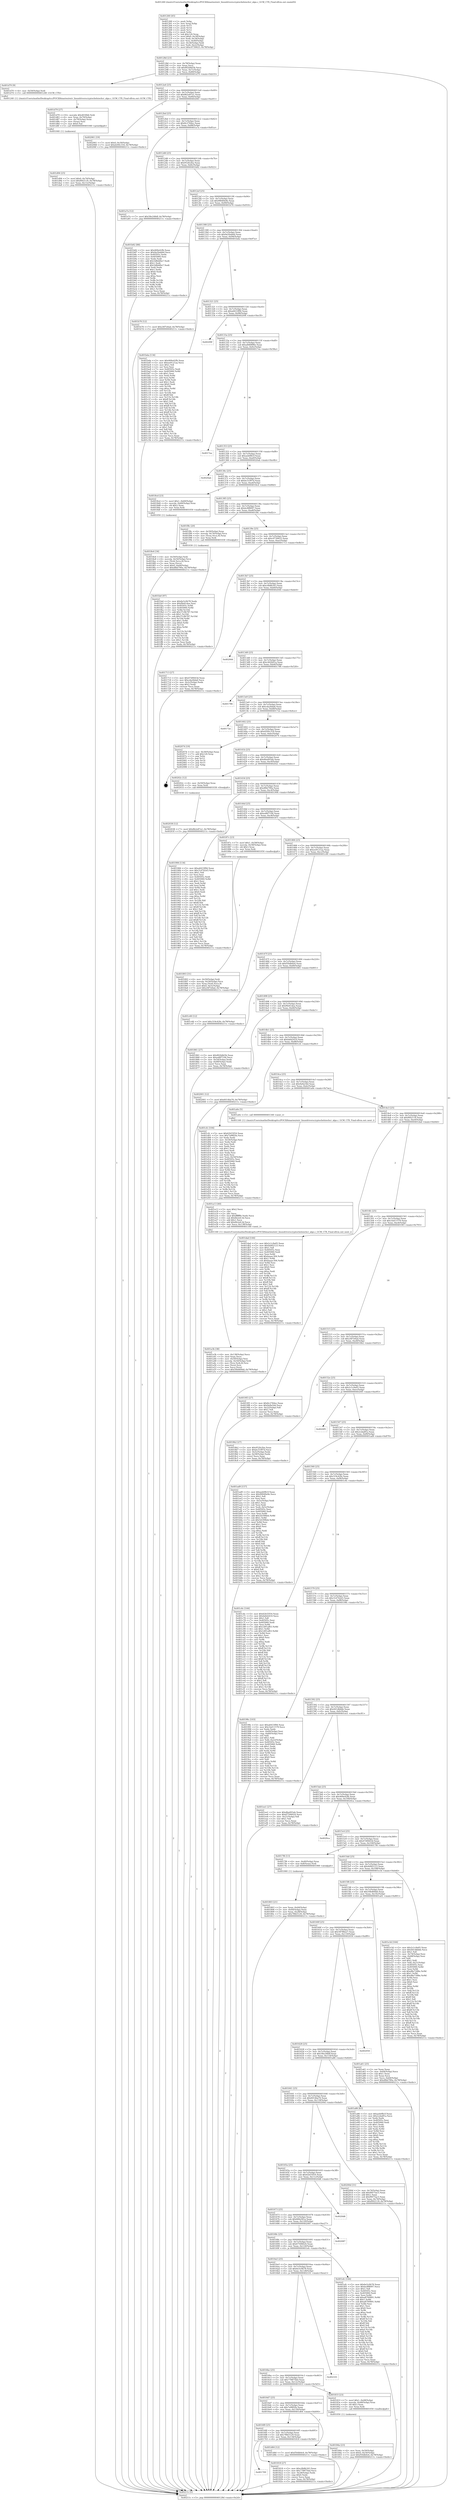 digraph "0x401260" {
  label = "0x401260 (/mnt/c/Users/mathe/Desktop/tcc/POCII/binaries/extr_linuxdriverscryptochelsiochcr_algo.c_GCM_CTX_Final-ollvm.out::main(0))"
  labelloc = "t"
  node[shape=record]

  Entry [label="",width=0.3,height=0.3,shape=circle,fillcolor=black,style=filled]
  "0x40128d" [label="{
     0x40128d [23]\l
     | [instrs]\l
     &nbsp;&nbsp;0x40128d \<+3\>: mov -0x78(%rbp),%eax\l
     &nbsp;&nbsp;0x401290 \<+2\>: mov %eax,%ecx\l
     &nbsp;&nbsp;0x401292 \<+6\>: sub $0x802b8d3b,%ecx\l
     &nbsp;&nbsp;0x401298 \<+3\>: mov %eax,-0x7c(%rbp)\l
     &nbsp;&nbsp;0x40129b \<+3\>: mov %ecx,-0x80(%rbp)\l
     &nbsp;&nbsp;0x40129e \<+6\>: je 0000000000401d70 \<main+0xb10\>\l
  }"]
  "0x401d70" [label="{
     0x401d70 [9]\l
     | [instrs]\l
     &nbsp;&nbsp;0x401d70 \<+4\>: mov -0x50(%rbp),%rdi\l
     &nbsp;&nbsp;0x401d74 \<+5\>: call 0000000000401240 \<GCM_CTX\>\l
     | [calls]\l
     &nbsp;&nbsp;0x401240 \{1\} (/mnt/c/Users/mathe/Desktop/tcc/POCII/binaries/extr_linuxdriverscryptochelsiochcr_algo.c_GCM_CTX_Final-ollvm.out::GCM_CTX)\l
  }"]
  "0x4012a4" [label="{
     0x4012a4 [25]\l
     | [instrs]\l
     &nbsp;&nbsp;0x4012a4 \<+5\>: jmp 00000000004012a9 \<main+0x49\>\l
     &nbsp;&nbsp;0x4012a9 \<+3\>: mov -0x7c(%rbp),%eax\l
     &nbsp;&nbsp;0x4012ac \<+5\>: sub $0x8b2e87a1,%eax\l
     &nbsp;&nbsp;0x4012b1 \<+6\>: mov %eax,-0x84(%rbp)\l
     &nbsp;&nbsp;0x4012b7 \<+6\>: je 0000000000402061 \<main+0xe01\>\l
  }"]
  Exit [label="",width=0.3,height=0.3,shape=circle,fillcolor=black,style=filled,peripheries=2]
  "0x402061" [label="{
     0x402061 [19]\l
     | [instrs]\l
     &nbsp;&nbsp;0x402061 \<+7\>: movl $0x0,-0x30(%rbp)\l
     &nbsp;&nbsp;0x402068 \<+7\>: movl $0xd200c318,-0x78(%rbp)\l
     &nbsp;&nbsp;0x40206f \<+5\>: jmp 000000000040211c \<main+0xebc\>\l
  }"]
  "0x4012bd" [label="{
     0x4012bd [25]\l
     | [instrs]\l
     &nbsp;&nbsp;0x4012bd \<+5\>: jmp 00000000004012c2 \<main+0x62\>\l
     &nbsp;&nbsp;0x4012c2 \<+3\>: mov -0x7c(%rbp),%eax\l
     &nbsp;&nbsp;0x4012c5 \<+5\>: sub $0x8c2764ec,%eax\l
     &nbsp;&nbsp;0x4012ca \<+6\>: mov %eax,-0x88(%rbp)\l
     &nbsp;&nbsp;0x4012d0 \<+6\>: je 0000000000401a7a \<main+0x81a\>\l
  }"]
  "0x402038" [label="{
     0x402038 [12]\l
     | [instrs]\l
     &nbsp;&nbsp;0x402038 \<+7\>: movl $0x8b2e87a1,-0x78(%rbp)\l
     &nbsp;&nbsp;0x40203f \<+5\>: jmp 000000000040211c \<main+0xebc\>\l
  }"]
  "0x401a7a" [label="{
     0x401a7a [12]\l
     | [instrs]\l
     &nbsp;&nbsp;0x401a7a \<+7\>: movl $0x58e248df,-0x78(%rbp)\l
     &nbsp;&nbsp;0x401a81 \<+5\>: jmp 000000000040211c \<main+0xebc\>\l
  }"]
  "0x4012d6" [label="{
     0x4012d6 [25]\l
     | [instrs]\l
     &nbsp;&nbsp;0x4012d6 \<+5\>: jmp 00000000004012db \<main+0x7b\>\l
     &nbsp;&nbsp;0x4012db \<+3\>: mov -0x7c(%rbp),%eax\l
     &nbsp;&nbsp;0x4012de \<+5\>: sub $0x952fe2ba,%eax\l
     &nbsp;&nbsp;0x4012e3 \<+6\>: mov %eax,-0x8c(%rbp)\l
     &nbsp;&nbsp;0x4012e9 \<+6\>: je 0000000000401b82 \<main+0x922\>\l
  }"]
  "0x401fa0" [label="{
     0x401fa0 [97]\l
     | [instrs]\l
     &nbsp;&nbsp;0x401fa0 \<+5\>: mov $0x6e5c0b78,%edx\l
     &nbsp;&nbsp;0x401fa5 \<+5\>: mov $0xf9e61dea,%esi\l
     &nbsp;&nbsp;0x401faa \<+8\>: mov 0x40505c,%r8d\l
     &nbsp;&nbsp;0x401fb2 \<+8\>: mov 0x405060,%r9d\l
     &nbsp;&nbsp;0x401fba \<+3\>: mov %r8d,%r10d\l
     &nbsp;&nbsp;0x401fbd \<+7\>: add $0x37c9b787,%r10d\l
     &nbsp;&nbsp;0x401fc4 \<+4\>: sub $0x1,%r10d\l
     &nbsp;&nbsp;0x401fc8 \<+7\>: sub $0x37c9b787,%r10d\l
     &nbsp;&nbsp;0x401fcf \<+4\>: imul %r10d,%r8d\l
     &nbsp;&nbsp;0x401fd3 \<+4\>: and $0x1,%r8d\l
     &nbsp;&nbsp;0x401fd7 \<+4\>: cmp $0x0,%r8d\l
     &nbsp;&nbsp;0x401fdb \<+4\>: sete %r11b\l
     &nbsp;&nbsp;0x401fdf \<+4\>: cmp $0xa,%r9d\l
     &nbsp;&nbsp;0x401fe3 \<+3\>: setl %bl\l
     &nbsp;&nbsp;0x401fe6 \<+3\>: mov %r11b,%r14b\l
     &nbsp;&nbsp;0x401fe9 \<+3\>: and %bl,%r14b\l
     &nbsp;&nbsp;0x401fec \<+3\>: xor %bl,%r11b\l
     &nbsp;&nbsp;0x401fef \<+3\>: or %r11b,%r14b\l
     &nbsp;&nbsp;0x401ff2 \<+4\>: test $0x1,%r14b\l
     &nbsp;&nbsp;0x401ff6 \<+3\>: cmovne %esi,%edx\l
     &nbsp;&nbsp;0x401ff9 \<+3\>: mov %edx,-0x78(%rbp)\l
     &nbsp;&nbsp;0x401ffc \<+5\>: jmp 000000000040211c \<main+0xebc\>\l
  }"]
  "0x401b82" [label="{
     0x401b82 [88]\l
     | [instrs]\l
     &nbsp;&nbsp;0x401b82 \<+5\>: mov $0x469e42fb,%eax\l
     &nbsp;&nbsp;0x401b87 \<+5\>: mov $0x9a50ab6d,%ecx\l
     &nbsp;&nbsp;0x401b8c \<+7\>: mov 0x40505c,%edx\l
     &nbsp;&nbsp;0x401b93 \<+7\>: mov 0x405060,%esi\l
     &nbsp;&nbsp;0x401b9a \<+2\>: mov %edx,%edi\l
     &nbsp;&nbsp;0x401b9c \<+6\>: add $0x5d8dd0a7,%edi\l
     &nbsp;&nbsp;0x401ba2 \<+3\>: sub $0x1,%edi\l
     &nbsp;&nbsp;0x401ba5 \<+6\>: sub $0x5d8dd0a7,%edi\l
     &nbsp;&nbsp;0x401bab \<+3\>: imul %edi,%edx\l
     &nbsp;&nbsp;0x401bae \<+3\>: and $0x1,%edx\l
     &nbsp;&nbsp;0x401bb1 \<+3\>: cmp $0x0,%edx\l
     &nbsp;&nbsp;0x401bb4 \<+4\>: sete %r8b\l
     &nbsp;&nbsp;0x401bb8 \<+3\>: cmp $0xa,%esi\l
     &nbsp;&nbsp;0x401bbb \<+4\>: setl %r9b\l
     &nbsp;&nbsp;0x401bbf \<+3\>: mov %r8b,%r10b\l
     &nbsp;&nbsp;0x401bc2 \<+3\>: and %r9b,%r10b\l
     &nbsp;&nbsp;0x401bc5 \<+3\>: xor %r9b,%r8b\l
     &nbsp;&nbsp;0x401bc8 \<+3\>: or %r8b,%r10b\l
     &nbsp;&nbsp;0x401bcb \<+4\>: test $0x1,%r10b\l
     &nbsp;&nbsp;0x401bcf \<+3\>: cmovne %ecx,%eax\l
     &nbsp;&nbsp;0x401bd2 \<+3\>: mov %eax,-0x78(%rbp)\l
     &nbsp;&nbsp;0x401bd5 \<+5\>: jmp 000000000040211c \<main+0xebc\>\l
  }"]
  "0x4012ef" [label="{
     0x4012ef [25]\l
     | [instrs]\l
     &nbsp;&nbsp;0x4012ef \<+5\>: jmp 00000000004012f4 \<main+0x94\>\l
     &nbsp;&nbsp;0x4012f4 \<+3\>: mov -0x7c(%rbp),%eax\l
     &nbsp;&nbsp;0x4012f7 \<+5\>: sub $0x99049e9e,%eax\l
     &nbsp;&nbsp;0x4012fc \<+6\>: mov %eax,-0x90(%rbp)\l
     &nbsp;&nbsp;0x401302 \<+6\>: je 0000000000401b76 \<main+0x916\>\l
  }"]
  "0x401d94" [label="{
     0x401d94 [25]\l
     | [instrs]\l
     &nbsp;&nbsp;0x401d94 \<+7\>: movl $0x0,-0x74(%rbp)\l
     &nbsp;&nbsp;0x401d9b \<+7\>: movl $0xf002118,-0x78(%rbp)\l
     &nbsp;&nbsp;0x401da2 \<+6\>: mov %eax,-0x13c(%rbp)\l
     &nbsp;&nbsp;0x401da8 \<+5\>: jmp 000000000040211c \<main+0xebc\>\l
  }"]
  "0x401b76" [label="{
     0x401b76 [12]\l
     | [instrs]\l
     &nbsp;&nbsp;0x401b76 \<+7\>: movl $0x24f7e6ad,-0x78(%rbp)\l
     &nbsp;&nbsp;0x401b7d \<+5\>: jmp 000000000040211c \<main+0xebc\>\l
  }"]
  "0x401308" [label="{
     0x401308 [25]\l
     | [instrs]\l
     &nbsp;&nbsp;0x401308 \<+5\>: jmp 000000000040130d \<main+0xad\>\l
     &nbsp;&nbsp;0x40130d \<+3\>: mov -0x7c(%rbp),%eax\l
     &nbsp;&nbsp;0x401310 \<+5\>: sub $0x9a50ab6d,%eax\l
     &nbsp;&nbsp;0x401315 \<+6\>: mov %eax,-0x94(%rbp)\l
     &nbsp;&nbsp;0x40131b \<+6\>: je 0000000000401bda \<main+0x97a\>\l
  }"]
  "0x401d79" [label="{
     0x401d79 [27]\l
     | [instrs]\l
     &nbsp;&nbsp;0x401d79 \<+10\>: movabs $0x4030b6,%rdi\l
     &nbsp;&nbsp;0x401d83 \<+4\>: mov %rax,-0x70(%rbp)\l
     &nbsp;&nbsp;0x401d87 \<+4\>: mov -0x70(%rbp),%rax\l
     &nbsp;&nbsp;0x401d8b \<+2\>: mov (%rax),%esi\l
     &nbsp;&nbsp;0x401d8d \<+2\>: mov $0x0,%al\l
     &nbsp;&nbsp;0x401d8f \<+5\>: call 0000000000401040 \<printf@plt\>\l
     | [calls]\l
     &nbsp;&nbsp;0x401040 \{1\} (unknown)\l
  }"]
  "0x401bda" [label="{
     0x401bda [134]\l
     | [instrs]\l
     &nbsp;&nbsp;0x401bda \<+5\>: mov $0x469e42fb,%eax\l
     &nbsp;&nbsp;0x401bdf \<+5\>: mov $0xee9121aa,%ecx\l
     &nbsp;&nbsp;0x401be4 \<+2\>: mov $0x1,%dl\l
     &nbsp;&nbsp;0x401be6 \<+2\>: xor %esi,%esi\l
     &nbsp;&nbsp;0x401be8 \<+7\>: mov 0x40505c,%edi\l
     &nbsp;&nbsp;0x401bef \<+8\>: mov 0x405060,%r8d\l
     &nbsp;&nbsp;0x401bf7 \<+3\>: sub $0x1,%esi\l
     &nbsp;&nbsp;0x401bfa \<+3\>: mov %edi,%r9d\l
     &nbsp;&nbsp;0x401bfd \<+3\>: add %esi,%r9d\l
     &nbsp;&nbsp;0x401c00 \<+4\>: imul %r9d,%edi\l
     &nbsp;&nbsp;0x401c04 \<+3\>: and $0x1,%edi\l
     &nbsp;&nbsp;0x401c07 \<+3\>: cmp $0x0,%edi\l
     &nbsp;&nbsp;0x401c0a \<+4\>: sete %r10b\l
     &nbsp;&nbsp;0x401c0e \<+4\>: cmp $0xa,%r8d\l
     &nbsp;&nbsp;0x401c12 \<+4\>: setl %r11b\l
     &nbsp;&nbsp;0x401c16 \<+3\>: mov %r10b,%bl\l
     &nbsp;&nbsp;0x401c19 \<+3\>: xor $0xff,%bl\l
     &nbsp;&nbsp;0x401c1c \<+3\>: mov %r11b,%r14b\l
     &nbsp;&nbsp;0x401c1f \<+4\>: xor $0xff,%r14b\l
     &nbsp;&nbsp;0x401c23 \<+3\>: xor $0x1,%dl\l
     &nbsp;&nbsp;0x401c26 \<+3\>: mov %bl,%r15b\l
     &nbsp;&nbsp;0x401c29 \<+4\>: and $0xff,%r15b\l
     &nbsp;&nbsp;0x401c2d \<+3\>: and %dl,%r10b\l
     &nbsp;&nbsp;0x401c30 \<+3\>: mov %r14b,%r12b\l
     &nbsp;&nbsp;0x401c33 \<+4\>: and $0xff,%r12b\l
     &nbsp;&nbsp;0x401c37 \<+3\>: and %dl,%r11b\l
     &nbsp;&nbsp;0x401c3a \<+3\>: or %r10b,%r15b\l
     &nbsp;&nbsp;0x401c3d \<+3\>: or %r11b,%r12b\l
     &nbsp;&nbsp;0x401c40 \<+3\>: xor %r12b,%r15b\l
     &nbsp;&nbsp;0x401c43 \<+3\>: or %r14b,%bl\l
     &nbsp;&nbsp;0x401c46 \<+3\>: xor $0xff,%bl\l
     &nbsp;&nbsp;0x401c49 \<+3\>: or $0x1,%dl\l
     &nbsp;&nbsp;0x401c4c \<+2\>: and %dl,%bl\l
     &nbsp;&nbsp;0x401c4e \<+3\>: or %bl,%r15b\l
     &nbsp;&nbsp;0x401c51 \<+4\>: test $0x1,%r15b\l
     &nbsp;&nbsp;0x401c55 \<+3\>: cmovne %ecx,%eax\l
     &nbsp;&nbsp;0x401c58 \<+3\>: mov %eax,-0x78(%rbp)\l
     &nbsp;&nbsp;0x401c5b \<+5\>: jmp 000000000040211c \<main+0xebc\>\l
  }"]
  "0x401321" [label="{
     0x401321 [25]\l
     | [instrs]\l
     &nbsp;&nbsp;0x401321 \<+5\>: jmp 0000000000401326 \<main+0xc6\>\l
     &nbsp;&nbsp;0x401326 \<+3\>: mov -0x7c(%rbp),%eax\l
     &nbsp;&nbsp;0x401329 \<+5\>: sub $0xa6433f94,%eax\l
     &nbsp;&nbsp;0x40132e \<+6\>: mov %eax,-0x98(%rbp)\l
     &nbsp;&nbsp;0x401334 \<+6\>: je 000000000040209f \<main+0xe3f\>\l
  }"]
  "0x401a3b" [label="{
     0x401a3b [38]\l
     | [instrs]\l
     &nbsp;&nbsp;0x401a3b \<+6\>: mov -0x138(%rbp),%ecx\l
     &nbsp;&nbsp;0x401a41 \<+3\>: imul %eax,%ecx\l
     &nbsp;&nbsp;0x401a44 \<+4\>: mov -0x50(%rbp),%rsi\l
     &nbsp;&nbsp;0x401a48 \<+4\>: movslq -0x54(%rbp),%rdi\l
     &nbsp;&nbsp;0x401a4c \<+4\>: mov (%rsi,%rdi,8),%rsi\l
     &nbsp;&nbsp;0x401a50 \<+3\>: mov (%rsi),%rsi\l
     &nbsp;&nbsp;0x401a53 \<+2\>: mov %ecx,(%rsi)\l
     &nbsp;&nbsp;0x401a55 \<+7\>: movl $0x50b469dd,-0x78(%rbp)\l
     &nbsp;&nbsp;0x401a5c \<+5\>: jmp 000000000040211c \<main+0xebc\>\l
  }"]
  "0x40209f" [label="{
     0x40209f\l
  }", style=dashed]
  "0x40133a" [label="{
     0x40133a [25]\l
     | [instrs]\l
     &nbsp;&nbsp;0x40133a \<+5\>: jmp 000000000040133f \<main+0xdf\>\l
     &nbsp;&nbsp;0x40133f \<+3\>: mov -0x7c(%rbp),%eax\l
     &nbsp;&nbsp;0x401342 \<+5\>: sub $0xa846896e,%eax\l
     &nbsp;&nbsp;0x401347 \<+6\>: mov %eax,-0x9c(%rbp)\l
     &nbsp;&nbsp;0x40134d \<+6\>: je 00000000004017ea \<main+0x58a\>\l
  }"]
  "0x401a13" [label="{
     0x401a13 [40]\l
     | [instrs]\l
     &nbsp;&nbsp;0x401a13 \<+5\>: mov $0x2,%ecx\l
     &nbsp;&nbsp;0x401a18 \<+1\>: cltd\l
     &nbsp;&nbsp;0x401a19 \<+2\>: idiv %ecx\l
     &nbsp;&nbsp;0x401a1b \<+6\>: imul $0xfffffffe,%edx,%ecx\l
     &nbsp;&nbsp;0x401a21 \<+6\>: sub $0x6b2efc3d,%ecx\l
     &nbsp;&nbsp;0x401a27 \<+3\>: add $0x1,%ecx\l
     &nbsp;&nbsp;0x401a2a \<+6\>: add $0x6b2efc3d,%ecx\l
     &nbsp;&nbsp;0x401a30 \<+6\>: mov %ecx,-0x138(%rbp)\l
     &nbsp;&nbsp;0x401a36 \<+5\>: call 0000000000401160 \<next_i\>\l
     | [calls]\l
     &nbsp;&nbsp;0x401160 \{1\} (/mnt/c/Users/mathe/Desktop/tcc/POCII/binaries/extr_linuxdriverscryptochelsiochcr_algo.c_GCM_CTX_Final-ollvm.out::next_i)\l
  }"]
  "0x4017ea" [label="{
     0x4017ea\l
  }", style=dashed]
  "0x401353" [label="{
     0x401353 [25]\l
     | [instrs]\l
     &nbsp;&nbsp;0x401353 \<+5\>: jmp 0000000000401358 \<main+0xf8\>\l
     &nbsp;&nbsp;0x401358 \<+3\>: mov -0x7c(%rbp),%eax\l
     &nbsp;&nbsp;0x40135b \<+5\>: sub $0xaeb0fb1f,%eax\l
     &nbsp;&nbsp;0x401360 \<+6\>: mov %eax,-0xa0(%rbp)\l
     &nbsp;&nbsp;0x401366 \<+6\>: je 00000000004020ab \<main+0xe4b\>\l
  }"]
  "0x4018e4" [label="{
     0x4018e4 [34]\l
     | [instrs]\l
     &nbsp;&nbsp;0x4018e4 \<+4\>: mov -0x50(%rbp),%rdi\l
     &nbsp;&nbsp;0x4018e8 \<+4\>: movslq -0x54(%rbp),%rcx\l
     &nbsp;&nbsp;0x4018ec \<+4\>: mov (%rdi,%rcx,8),%rcx\l
     &nbsp;&nbsp;0x4018f0 \<+3\>: mov %rax,(%rcx)\l
     &nbsp;&nbsp;0x4018f3 \<+7\>: movl $0x0,-0x64(%rbp)\l
     &nbsp;&nbsp;0x4018fa \<+7\>: movl $0xdfbb790a,-0x78(%rbp)\l
     &nbsp;&nbsp;0x401901 \<+5\>: jmp 000000000040211c \<main+0xebc\>\l
  }"]
  "0x4020ab" [label="{
     0x4020ab\l
  }", style=dashed]
  "0x40136c" [label="{
     0x40136c [25]\l
     | [instrs]\l
     &nbsp;&nbsp;0x40136c \<+5\>: jmp 0000000000401371 \<main+0x111\>\l
     &nbsp;&nbsp;0x401371 \<+3\>: mov -0x7c(%rbp),%eax\l
     &nbsp;&nbsp;0x401374 \<+5\>: sub $0xbc51f97d,%eax\l
     &nbsp;&nbsp;0x401379 \<+6\>: mov %eax,-0xa4(%rbp)\l
     &nbsp;&nbsp;0x40137f \<+6\>: je 00000000004018cd \<main+0x66d\>\l
  }"]
  "0x401893" [label="{
     0x401893 [31]\l
     | [instrs]\l
     &nbsp;&nbsp;0x401893 \<+4\>: mov -0x50(%rbp),%rdi\l
     &nbsp;&nbsp;0x401897 \<+4\>: movslq -0x54(%rbp),%rcx\l
     &nbsp;&nbsp;0x40189b \<+4\>: mov %rax,(%rdi,%rcx,8)\l
     &nbsp;&nbsp;0x40189f \<+7\>: movl $0x0,-0x5c(%rbp)\l
     &nbsp;&nbsp;0x4018a6 \<+7\>: movl $0x24f7e6ad,-0x78(%rbp)\l
     &nbsp;&nbsp;0x4018ad \<+5\>: jmp 000000000040211c \<main+0xebc\>\l
  }"]
  "0x4018cd" [label="{
     0x4018cd [23]\l
     | [instrs]\l
     &nbsp;&nbsp;0x4018cd \<+7\>: movl $0x1,-0x60(%rbp)\l
     &nbsp;&nbsp;0x4018d4 \<+4\>: movslq -0x60(%rbp),%rax\l
     &nbsp;&nbsp;0x4018d8 \<+4\>: shl $0x2,%rax\l
     &nbsp;&nbsp;0x4018dc \<+3\>: mov %rax,%rdi\l
     &nbsp;&nbsp;0x4018df \<+5\>: call 0000000000401050 \<malloc@plt\>\l
     | [calls]\l
     &nbsp;&nbsp;0x401050 \{1\} (unknown)\l
  }"]
  "0x401385" [label="{
     0x401385 [25]\l
     | [instrs]\l
     &nbsp;&nbsp;0x401385 \<+5\>: jmp 000000000040138a \<main+0x12a\>\l
     &nbsp;&nbsp;0x40138a \<+3\>: mov -0x7c(%rbp),%eax\l
     &nbsp;&nbsp;0x40138d \<+5\>: sub $0xbc8f8097,%eax\l
     &nbsp;&nbsp;0x401392 \<+6\>: mov %eax,-0xa8(%rbp)\l
     &nbsp;&nbsp;0x401398 \<+6\>: je 0000000000401f8c \<main+0xd2c\>\l
  }"]
  "0x40184a" [label="{
     0x40184a [23]\l
     | [instrs]\l
     &nbsp;&nbsp;0x40184a \<+4\>: mov %rax,-0x50(%rbp)\l
     &nbsp;&nbsp;0x40184e \<+7\>: movl $0x0,-0x54(%rbp)\l
     &nbsp;&nbsp;0x401855 \<+7\>: movl $0xf50db0e4,-0x78(%rbp)\l
     &nbsp;&nbsp;0x40185c \<+5\>: jmp 000000000040211c \<main+0xebc\>\l
  }"]
  "0x401f8c" [label="{
     0x401f8c [20]\l
     | [instrs]\l
     &nbsp;&nbsp;0x401f8c \<+4\>: mov -0x50(%rbp),%rax\l
     &nbsp;&nbsp;0x401f90 \<+4\>: movslq -0x74(%rbp),%rcx\l
     &nbsp;&nbsp;0x401f94 \<+4\>: mov (%rax,%rcx,8),%rax\l
     &nbsp;&nbsp;0x401f98 \<+3\>: mov %rax,%rdi\l
     &nbsp;&nbsp;0x401f9b \<+5\>: call 0000000000401030 \<free@plt\>\l
     | [calls]\l
     &nbsp;&nbsp;0x401030 \{1\} (unknown)\l
  }"]
  "0x40139e" [label="{
     0x40139e [25]\l
     | [instrs]\l
     &nbsp;&nbsp;0x40139e \<+5\>: jmp 00000000004013a3 \<main+0x143\>\l
     &nbsp;&nbsp;0x4013a3 \<+3\>: mov -0x7c(%rbp),%eax\l
     &nbsp;&nbsp;0x4013a6 \<+5\>: sub $0xc0730625,%eax\l
     &nbsp;&nbsp;0x4013ab \<+6\>: mov %eax,-0xac(%rbp)\l
     &nbsp;&nbsp;0x4013b1 \<+6\>: je 0000000000401713 \<main+0x4b3\>\l
  }"]
  "0x401709" [label="{
     0x401709\l
  }", style=dashed]
  "0x401713" [label="{
     0x401713 [27]\l
     | [instrs]\l
     &nbsp;&nbsp;0x401713 \<+5\>: mov $0x47d9443d,%eax\l
     &nbsp;&nbsp;0x401718 \<+5\>: mov $0xcda26da6,%ecx\l
     &nbsp;&nbsp;0x40171d \<+3\>: mov -0x2c(%rbp),%edx\l
     &nbsp;&nbsp;0x401720 \<+3\>: cmp $0x2,%edx\l
     &nbsp;&nbsp;0x401723 \<+3\>: cmovne %ecx,%eax\l
     &nbsp;&nbsp;0x401726 \<+3\>: mov %eax,-0x78(%rbp)\l
     &nbsp;&nbsp;0x401729 \<+5\>: jmp 000000000040211c \<main+0xebc\>\l
  }"]
  "0x4013b7" [label="{
     0x4013b7 [25]\l
     | [instrs]\l
     &nbsp;&nbsp;0x4013b7 \<+5\>: jmp 00000000004013bc \<main+0x15c\>\l
     &nbsp;&nbsp;0x4013bc \<+3\>: mov -0x7c(%rbp),%eax\l
     &nbsp;&nbsp;0x4013bf \<+5\>: sub $0xc0b8b343,%eax\l
     &nbsp;&nbsp;0x4013c4 \<+6\>: mov %eax,-0xb0(%rbp)\l
     &nbsp;&nbsp;0x4013ca \<+6\>: je 0000000000402044 \<main+0xde4\>\l
  }"]
  "0x40211c" [label="{
     0x40211c [5]\l
     | [instrs]\l
     &nbsp;&nbsp;0x40211c \<+5\>: jmp 000000000040128d \<main+0x2d\>\l
  }"]
  "0x401260" [label="{
     0x401260 [45]\l
     | [instrs]\l
     &nbsp;&nbsp;0x401260 \<+1\>: push %rbp\l
     &nbsp;&nbsp;0x401261 \<+3\>: mov %rsp,%rbp\l
     &nbsp;&nbsp;0x401264 \<+2\>: push %r15\l
     &nbsp;&nbsp;0x401266 \<+2\>: push %r14\l
     &nbsp;&nbsp;0x401268 \<+2\>: push %r12\l
     &nbsp;&nbsp;0x40126a \<+1\>: push %rbx\l
     &nbsp;&nbsp;0x40126b \<+7\>: sub $0x120,%rsp\l
     &nbsp;&nbsp;0x401272 \<+7\>: movl $0x0,-0x30(%rbp)\l
     &nbsp;&nbsp;0x401279 \<+3\>: mov %edi,-0x34(%rbp)\l
     &nbsp;&nbsp;0x40127c \<+4\>: mov %rsi,-0x40(%rbp)\l
     &nbsp;&nbsp;0x401280 \<+3\>: mov -0x34(%rbp),%edi\l
     &nbsp;&nbsp;0x401283 \<+3\>: mov %edi,-0x2c(%rbp)\l
     &nbsp;&nbsp;0x401286 \<+7\>: movl $0xc0730625,-0x78(%rbp)\l
  }"]
  "0x401818" [label="{
     0x401818 [27]\l
     | [instrs]\l
     &nbsp;&nbsp;0x401818 \<+5\>: mov $0xc0b8b343,%eax\l
     &nbsp;&nbsp;0x40181d \<+5\>: mov $0x778875bd,%ecx\l
     &nbsp;&nbsp;0x401822 \<+3\>: mov -0x28(%rbp),%edx\l
     &nbsp;&nbsp;0x401825 \<+3\>: cmp $0x0,%edx\l
     &nbsp;&nbsp;0x401828 \<+3\>: cmove %ecx,%eax\l
     &nbsp;&nbsp;0x40182b \<+3\>: mov %eax,-0x78(%rbp)\l
     &nbsp;&nbsp;0x40182e \<+5\>: jmp 000000000040211c \<main+0xebc\>\l
  }"]
  "0x402044" [label="{
     0x402044\l
  }", style=dashed]
  "0x4013d0" [label="{
     0x4013d0 [25]\l
     | [instrs]\l
     &nbsp;&nbsp;0x4013d0 \<+5\>: jmp 00000000004013d5 \<main+0x175\>\l
     &nbsp;&nbsp;0x4013d5 \<+3\>: mov -0x7c(%rbp),%eax\l
     &nbsp;&nbsp;0x4013d8 \<+5\>: sub $0xc4d2b91a,%eax\l
     &nbsp;&nbsp;0x4013dd \<+6\>: mov %eax,-0xb4(%rbp)\l
     &nbsp;&nbsp;0x4013e3 \<+6\>: je 0000000000401786 \<main+0x526\>\l
  }"]
  "0x4016f0" [label="{
     0x4016f0 [25]\l
     | [instrs]\l
     &nbsp;&nbsp;0x4016f0 \<+5\>: jmp 00000000004016f5 \<main+0x495\>\l
     &nbsp;&nbsp;0x4016f5 \<+3\>: mov -0x7c(%rbp),%eax\l
     &nbsp;&nbsp;0x4016f8 \<+5\>: sub $0x7f6b5129,%eax\l
     &nbsp;&nbsp;0x4016fd \<+6\>: mov %eax,-0x134(%rbp)\l
     &nbsp;&nbsp;0x401703 \<+6\>: je 0000000000401818 \<main+0x5b8\>\l
  }"]
  "0x401786" [label="{
     0x401786\l
  }", style=dashed]
  "0x4013e9" [label="{
     0x4013e9 [25]\l
     | [instrs]\l
     &nbsp;&nbsp;0x4013e9 \<+5\>: jmp 00000000004013ee \<main+0x18e\>\l
     &nbsp;&nbsp;0x4013ee \<+3\>: mov -0x7c(%rbp),%eax\l
     &nbsp;&nbsp;0x4013f1 \<+5\>: sub $0xcda26da6,%eax\l
     &nbsp;&nbsp;0x4013f6 \<+6\>: mov %eax,-0xb8(%rbp)\l
     &nbsp;&nbsp;0x4013fc \<+6\>: je 000000000040172e \<main+0x4ce\>\l
  }"]
  "0x401d64" [label="{
     0x401d64 [12]\l
     | [instrs]\l
     &nbsp;&nbsp;0x401d64 \<+7\>: movl $0xf50db0e4,-0x78(%rbp)\l
     &nbsp;&nbsp;0x401d6b \<+5\>: jmp 000000000040211c \<main+0xebc\>\l
  }"]
  "0x40172e" [label="{
     0x40172e\l
  }", style=dashed]
  "0x401402" [label="{
     0x401402 [25]\l
     | [instrs]\l
     &nbsp;&nbsp;0x401402 \<+5\>: jmp 0000000000401407 \<main+0x1a7\>\l
     &nbsp;&nbsp;0x401407 \<+3\>: mov -0x7c(%rbp),%eax\l
     &nbsp;&nbsp;0x40140a \<+5\>: sub $0xd200c318,%eax\l
     &nbsp;&nbsp;0x40140f \<+6\>: mov %eax,-0xbc(%rbp)\l
     &nbsp;&nbsp;0x401415 \<+6\>: je 0000000000402074 \<main+0xe14\>\l
  }"]
  "0x4016d7" [label="{
     0x4016d7 [25]\l
     | [instrs]\l
     &nbsp;&nbsp;0x4016d7 \<+5\>: jmp 00000000004016dc \<main+0x47c\>\l
     &nbsp;&nbsp;0x4016dc \<+3\>: mov -0x7c(%rbp),%eax\l
     &nbsp;&nbsp;0x4016df \<+5\>: sub $0x7a98f2fa,%eax\l
     &nbsp;&nbsp;0x4016e4 \<+6\>: mov %eax,-0x130(%rbp)\l
     &nbsp;&nbsp;0x4016ea \<+6\>: je 0000000000401d64 \<main+0xb04\>\l
  }"]
  "0x402074" [label="{
     0x402074 [19]\l
     | [instrs]\l
     &nbsp;&nbsp;0x402074 \<+3\>: mov -0x30(%rbp),%eax\l
     &nbsp;&nbsp;0x402077 \<+7\>: add $0x120,%rsp\l
     &nbsp;&nbsp;0x40207e \<+1\>: pop %rbx\l
     &nbsp;&nbsp;0x40207f \<+2\>: pop %r12\l
     &nbsp;&nbsp;0x402081 \<+2\>: pop %r14\l
     &nbsp;&nbsp;0x402083 \<+2\>: pop %r15\l
     &nbsp;&nbsp;0x402085 \<+1\>: pop %rbp\l
     &nbsp;&nbsp;0x402086 \<+1\>: ret\l
  }"]
  "0x40141b" [label="{
     0x40141b [25]\l
     | [instrs]\l
     &nbsp;&nbsp;0x40141b \<+5\>: jmp 0000000000401420 \<main+0x1c0\>\l
     &nbsp;&nbsp;0x401420 \<+3\>: mov -0x7c(%rbp),%eax\l
     &nbsp;&nbsp;0x401423 \<+5\>: sub $0xdba493ab,%eax\l
     &nbsp;&nbsp;0x401428 \<+6\>: mov %eax,-0xc0(%rbp)\l
     &nbsp;&nbsp;0x40142e \<+6\>: je 000000000040202c \<main+0xdcc\>\l
  }"]
  "0x401833" [label="{
     0x401833 [23]\l
     | [instrs]\l
     &nbsp;&nbsp;0x401833 \<+7\>: movl $0x1,-0x48(%rbp)\l
     &nbsp;&nbsp;0x40183a \<+4\>: movslq -0x48(%rbp),%rax\l
     &nbsp;&nbsp;0x40183e \<+4\>: shl $0x3,%rax\l
     &nbsp;&nbsp;0x401842 \<+3\>: mov %rax,%rdi\l
     &nbsp;&nbsp;0x401845 \<+5\>: call 0000000000401050 \<malloc@plt\>\l
     | [calls]\l
     &nbsp;&nbsp;0x401050 \{1\} (unknown)\l
  }"]
  "0x40202c" [label="{
     0x40202c [12]\l
     | [instrs]\l
     &nbsp;&nbsp;0x40202c \<+4\>: mov -0x50(%rbp),%rax\l
     &nbsp;&nbsp;0x402030 \<+3\>: mov %rax,%rdi\l
     &nbsp;&nbsp;0x402033 \<+5\>: call 0000000000401030 \<free@plt\>\l
     | [calls]\l
     &nbsp;&nbsp;0x401030 \{1\} (unknown)\l
  }"]
  "0x401434" [label="{
     0x401434 [25]\l
     | [instrs]\l
     &nbsp;&nbsp;0x401434 \<+5\>: jmp 0000000000401439 \<main+0x1d9\>\l
     &nbsp;&nbsp;0x401439 \<+3\>: mov -0x7c(%rbp),%eax\l
     &nbsp;&nbsp;0x40143c \<+5\>: sub $0xdfbb790a,%eax\l
     &nbsp;&nbsp;0x401441 \<+6\>: mov %eax,-0xc4(%rbp)\l
     &nbsp;&nbsp;0x401447 \<+6\>: je 0000000000401906 \<main+0x6a6\>\l
  }"]
  "0x4016be" [label="{
     0x4016be [25]\l
     | [instrs]\l
     &nbsp;&nbsp;0x4016be \<+5\>: jmp 00000000004016c3 \<main+0x463\>\l
     &nbsp;&nbsp;0x4016c3 \<+3\>: mov -0x7c(%rbp),%eax\l
     &nbsp;&nbsp;0x4016c6 \<+5\>: sub $0x778875bd,%eax\l
     &nbsp;&nbsp;0x4016cb \<+6\>: mov %eax,-0x12c(%rbp)\l
     &nbsp;&nbsp;0x4016d1 \<+6\>: je 0000000000401833 \<main+0x5d3\>\l
  }"]
  "0x401906" [label="{
     0x401906 [134]\l
     | [instrs]\l
     &nbsp;&nbsp;0x401906 \<+5\>: mov $0xa6433f94,%eax\l
     &nbsp;&nbsp;0x40190b \<+5\>: mov $0x31d742d3,%ecx\l
     &nbsp;&nbsp;0x401910 \<+2\>: mov $0x1,%dl\l
     &nbsp;&nbsp;0x401912 \<+2\>: xor %esi,%esi\l
     &nbsp;&nbsp;0x401914 \<+7\>: mov 0x40505c,%edi\l
     &nbsp;&nbsp;0x40191b \<+8\>: mov 0x405060,%r8d\l
     &nbsp;&nbsp;0x401923 \<+3\>: sub $0x1,%esi\l
     &nbsp;&nbsp;0x401926 \<+3\>: mov %edi,%r9d\l
     &nbsp;&nbsp;0x401929 \<+3\>: add %esi,%r9d\l
     &nbsp;&nbsp;0x40192c \<+4\>: imul %r9d,%edi\l
     &nbsp;&nbsp;0x401930 \<+3\>: and $0x1,%edi\l
     &nbsp;&nbsp;0x401933 \<+3\>: cmp $0x0,%edi\l
     &nbsp;&nbsp;0x401936 \<+4\>: sete %r10b\l
     &nbsp;&nbsp;0x40193a \<+4\>: cmp $0xa,%r8d\l
     &nbsp;&nbsp;0x40193e \<+4\>: setl %r11b\l
     &nbsp;&nbsp;0x401942 \<+3\>: mov %r10b,%bl\l
     &nbsp;&nbsp;0x401945 \<+3\>: xor $0xff,%bl\l
     &nbsp;&nbsp;0x401948 \<+3\>: mov %r11b,%r14b\l
     &nbsp;&nbsp;0x40194b \<+4\>: xor $0xff,%r14b\l
     &nbsp;&nbsp;0x40194f \<+3\>: xor $0x1,%dl\l
     &nbsp;&nbsp;0x401952 \<+3\>: mov %bl,%r15b\l
     &nbsp;&nbsp;0x401955 \<+4\>: and $0xff,%r15b\l
     &nbsp;&nbsp;0x401959 \<+3\>: and %dl,%r10b\l
     &nbsp;&nbsp;0x40195c \<+3\>: mov %r14b,%r12b\l
     &nbsp;&nbsp;0x40195f \<+4\>: and $0xff,%r12b\l
     &nbsp;&nbsp;0x401963 \<+3\>: and %dl,%r11b\l
     &nbsp;&nbsp;0x401966 \<+3\>: or %r10b,%r15b\l
     &nbsp;&nbsp;0x401969 \<+3\>: or %r11b,%r12b\l
     &nbsp;&nbsp;0x40196c \<+3\>: xor %r12b,%r15b\l
     &nbsp;&nbsp;0x40196f \<+3\>: or %r14b,%bl\l
     &nbsp;&nbsp;0x401972 \<+3\>: xor $0xff,%bl\l
     &nbsp;&nbsp;0x401975 \<+3\>: or $0x1,%dl\l
     &nbsp;&nbsp;0x401978 \<+2\>: and %dl,%bl\l
     &nbsp;&nbsp;0x40197a \<+3\>: or %bl,%r15b\l
     &nbsp;&nbsp;0x40197d \<+4\>: test $0x1,%r15b\l
     &nbsp;&nbsp;0x401981 \<+3\>: cmovne %ecx,%eax\l
     &nbsp;&nbsp;0x401984 \<+3\>: mov %eax,-0x78(%rbp)\l
     &nbsp;&nbsp;0x401987 \<+5\>: jmp 000000000040211c \<main+0xebc\>\l
  }"]
  "0x40144d" [label="{
     0x40144d [25]\l
     | [instrs]\l
     &nbsp;&nbsp;0x40144d \<+5\>: jmp 0000000000401452 \<main+0x1f2\>\l
     &nbsp;&nbsp;0x401452 \<+3\>: mov -0x7c(%rbp),%eax\l
     &nbsp;&nbsp;0x401455 \<+5\>: sub $0xed6f7194,%eax\l
     &nbsp;&nbsp;0x40145a \<+6\>: mov %eax,-0xc8(%rbp)\l
     &nbsp;&nbsp;0x401460 \<+6\>: je 000000000040187c \<main+0x61c\>\l
  }"]
  "0x402101" [label="{
     0x402101\l
  }", style=dashed]
  "0x40187c" [label="{
     0x40187c [23]\l
     | [instrs]\l
     &nbsp;&nbsp;0x40187c \<+7\>: movl $0x1,-0x58(%rbp)\l
     &nbsp;&nbsp;0x401883 \<+4\>: movslq -0x58(%rbp),%rax\l
     &nbsp;&nbsp;0x401887 \<+4\>: shl $0x3,%rax\l
     &nbsp;&nbsp;0x40188b \<+3\>: mov %rax,%rdi\l
     &nbsp;&nbsp;0x40188e \<+5\>: call 0000000000401050 \<malloc@plt\>\l
     | [calls]\l
     &nbsp;&nbsp;0x401050 \{1\} (unknown)\l
  }"]
  "0x401466" [label="{
     0x401466 [25]\l
     | [instrs]\l
     &nbsp;&nbsp;0x401466 \<+5\>: jmp 000000000040146b \<main+0x20b\>\l
     &nbsp;&nbsp;0x40146b \<+3\>: mov -0x7c(%rbp),%eax\l
     &nbsp;&nbsp;0x40146e \<+5\>: sub $0xee9121aa,%eax\l
     &nbsp;&nbsp;0x401473 \<+6\>: mov %eax,-0xcc(%rbp)\l
     &nbsp;&nbsp;0x401479 \<+6\>: je 0000000000401c60 \<main+0xa00\>\l
  }"]
  "0x4016a5" [label="{
     0x4016a5 [25]\l
     | [instrs]\l
     &nbsp;&nbsp;0x4016a5 \<+5\>: jmp 00000000004016aa \<main+0x44a\>\l
     &nbsp;&nbsp;0x4016aa \<+3\>: mov -0x7c(%rbp),%eax\l
     &nbsp;&nbsp;0x4016ad \<+5\>: sub $0x6e5c0b78,%eax\l
     &nbsp;&nbsp;0x4016b2 \<+6\>: mov %eax,-0x128(%rbp)\l
     &nbsp;&nbsp;0x4016b8 \<+6\>: je 0000000000402101 \<main+0xea1\>\l
  }"]
  "0x401c60" [label="{
     0x401c60 [12]\l
     | [instrs]\l
     &nbsp;&nbsp;0x401c60 \<+7\>: movl $0x319c42fe,-0x78(%rbp)\l
     &nbsp;&nbsp;0x401c67 \<+5\>: jmp 000000000040211c \<main+0xebc\>\l
  }"]
  "0x40147f" [label="{
     0x40147f [25]\l
     | [instrs]\l
     &nbsp;&nbsp;0x40147f \<+5\>: jmp 0000000000401484 \<main+0x224\>\l
     &nbsp;&nbsp;0x401484 \<+3\>: mov -0x7c(%rbp),%eax\l
     &nbsp;&nbsp;0x401487 \<+5\>: sub $0xf50db0e4,%eax\l
     &nbsp;&nbsp;0x40148c \<+6\>: mov %eax,-0xd0(%rbp)\l
     &nbsp;&nbsp;0x401492 \<+6\>: je 0000000000401861 \<main+0x601\>\l
  }"]
  "0x401efc" [label="{
     0x401efc [144]\l
     | [instrs]\l
     &nbsp;&nbsp;0x401efc \<+5\>: mov $0x6e5c0b78,%eax\l
     &nbsp;&nbsp;0x401f01 \<+5\>: mov $0xbc8f8097,%ecx\l
     &nbsp;&nbsp;0x401f06 \<+2\>: mov $0x1,%dl\l
     &nbsp;&nbsp;0x401f08 \<+7\>: mov 0x40505c,%esi\l
     &nbsp;&nbsp;0x401f0f \<+7\>: mov 0x405060,%edi\l
     &nbsp;&nbsp;0x401f16 \<+3\>: mov %esi,%r8d\l
     &nbsp;&nbsp;0x401f19 \<+7\>: add $0xa8700891,%r8d\l
     &nbsp;&nbsp;0x401f20 \<+4\>: sub $0x1,%r8d\l
     &nbsp;&nbsp;0x401f24 \<+7\>: sub $0xa8700891,%r8d\l
     &nbsp;&nbsp;0x401f2b \<+4\>: imul %r8d,%esi\l
     &nbsp;&nbsp;0x401f2f \<+3\>: and $0x1,%esi\l
     &nbsp;&nbsp;0x401f32 \<+3\>: cmp $0x0,%esi\l
     &nbsp;&nbsp;0x401f35 \<+4\>: sete %r9b\l
     &nbsp;&nbsp;0x401f39 \<+3\>: cmp $0xa,%edi\l
     &nbsp;&nbsp;0x401f3c \<+4\>: setl %r10b\l
     &nbsp;&nbsp;0x401f40 \<+3\>: mov %r9b,%r11b\l
     &nbsp;&nbsp;0x401f43 \<+4\>: xor $0xff,%r11b\l
     &nbsp;&nbsp;0x401f47 \<+3\>: mov %r10b,%bl\l
     &nbsp;&nbsp;0x401f4a \<+3\>: xor $0xff,%bl\l
     &nbsp;&nbsp;0x401f4d \<+3\>: xor $0x0,%dl\l
     &nbsp;&nbsp;0x401f50 \<+3\>: mov %r11b,%r14b\l
     &nbsp;&nbsp;0x401f53 \<+4\>: and $0x0,%r14b\l
     &nbsp;&nbsp;0x401f57 \<+3\>: and %dl,%r9b\l
     &nbsp;&nbsp;0x401f5a \<+3\>: mov %bl,%r15b\l
     &nbsp;&nbsp;0x401f5d \<+4\>: and $0x0,%r15b\l
     &nbsp;&nbsp;0x401f61 \<+3\>: and %dl,%r10b\l
     &nbsp;&nbsp;0x401f64 \<+3\>: or %r9b,%r14b\l
     &nbsp;&nbsp;0x401f67 \<+3\>: or %r10b,%r15b\l
     &nbsp;&nbsp;0x401f6a \<+3\>: xor %r15b,%r14b\l
     &nbsp;&nbsp;0x401f6d \<+3\>: or %bl,%r11b\l
     &nbsp;&nbsp;0x401f70 \<+4\>: xor $0xff,%r11b\l
     &nbsp;&nbsp;0x401f74 \<+3\>: or $0x0,%dl\l
     &nbsp;&nbsp;0x401f77 \<+3\>: and %dl,%r11b\l
     &nbsp;&nbsp;0x401f7a \<+3\>: or %r11b,%r14b\l
     &nbsp;&nbsp;0x401f7d \<+4\>: test $0x1,%r14b\l
     &nbsp;&nbsp;0x401f81 \<+3\>: cmovne %ecx,%eax\l
     &nbsp;&nbsp;0x401f84 \<+3\>: mov %eax,-0x78(%rbp)\l
     &nbsp;&nbsp;0x401f87 \<+5\>: jmp 000000000040211c \<main+0xebc\>\l
  }"]
  "0x401861" [label="{
     0x401861 [27]\l
     | [instrs]\l
     &nbsp;&nbsp;0x401861 \<+5\>: mov $0x802b8d3b,%eax\l
     &nbsp;&nbsp;0x401866 \<+5\>: mov $0xed6f7194,%ecx\l
     &nbsp;&nbsp;0x40186b \<+3\>: mov -0x54(%rbp),%edx\l
     &nbsp;&nbsp;0x40186e \<+3\>: cmp -0x48(%rbp),%edx\l
     &nbsp;&nbsp;0x401871 \<+3\>: cmovl %ecx,%eax\l
     &nbsp;&nbsp;0x401874 \<+3\>: mov %eax,-0x78(%rbp)\l
     &nbsp;&nbsp;0x401877 \<+5\>: jmp 000000000040211c \<main+0xebc\>\l
  }"]
  "0x401498" [label="{
     0x401498 [25]\l
     | [instrs]\l
     &nbsp;&nbsp;0x401498 \<+5\>: jmp 000000000040149d \<main+0x23d\>\l
     &nbsp;&nbsp;0x40149d \<+3\>: mov -0x7c(%rbp),%eax\l
     &nbsp;&nbsp;0x4014a0 \<+5\>: sub $0xf9e61dea,%eax\l
     &nbsp;&nbsp;0x4014a5 \<+6\>: mov %eax,-0xd4(%rbp)\l
     &nbsp;&nbsp;0x4014ab \<+6\>: je 0000000000402001 \<main+0xda1\>\l
  }"]
  "0x40168c" [label="{
     0x40168c [25]\l
     | [instrs]\l
     &nbsp;&nbsp;0x40168c \<+5\>: jmp 0000000000401691 \<main+0x431\>\l
     &nbsp;&nbsp;0x401691 \<+3\>: mov -0x7c(%rbp),%eax\l
     &nbsp;&nbsp;0x401694 \<+5\>: sub $0x67506024,%eax\l
     &nbsp;&nbsp;0x401699 \<+6\>: mov %eax,-0x124(%rbp)\l
     &nbsp;&nbsp;0x40169f \<+6\>: je 0000000000401efc \<main+0xc9c\>\l
  }"]
  "0x402001" [label="{
     0x402001 [12]\l
     | [instrs]\l
     &nbsp;&nbsp;0x402001 \<+7\>: movl $0x6014ba76,-0x78(%rbp)\l
     &nbsp;&nbsp;0x402008 \<+5\>: jmp 000000000040211c \<main+0xebc\>\l
  }"]
  "0x4014b1" [label="{
     0x4014b1 [25]\l
     | [instrs]\l
     &nbsp;&nbsp;0x4014b1 \<+5\>: jmp 00000000004014b6 \<main+0x256\>\l
     &nbsp;&nbsp;0x4014b6 \<+3\>: mov -0x7c(%rbp),%eax\l
     &nbsp;&nbsp;0x4014b9 \<+5\>: sub $0xfa6d2410,%eax\l
     &nbsp;&nbsp;0x4014be \<+6\>: mov %eax,-0xd8(%rbp)\l
     &nbsp;&nbsp;0x4014c4 \<+6\>: je 0000000000401cfc \<main+0xa9c\>\l
  }"]
  "0x402087" [label="{
     0x402087\l
  }", style=dashed]
  "0x401cfc" [label="{
     0x401cfc [104]\l
     | [instrs]\l
     &nbsp;&nbsp;0x401cfc \<+5\>: mov $0x62b55f16,%eax\l
     &nbsp;&nbsp;0x401d01 \<+5\>: mov $0x7a98f2fa,%ecx\l
     &nbsp;&nbsp;0x401d06 \<+2\>: xor %edx,%edx\l
     &nbsp;&nbsp;0x401d08 \<+3\>: mov -0x54(%rbp),%esi\l
     &nbsp;&nbsp;0x401d0b \<+2\>: mov %edx,%edi\l
     &nbsp;&nbsp;0x401d0d \<+2\>: sub %esi,%edi\l
     &nbsp;&nbsp;0x401d0f \<+2\>: mov %edx,%esi\l
     &nbsp;&nbsp;0x401d11 \<+3\>: sub $0x1,%esi\l
     &nbsp;&nbsp;0x401d14 \<+2\>: add %esi,%edi\l
     &nbsp;&nbsp;0x401d16 \<+2\>: mov %edx,%esi\l
     &nbsp;&nbsp;0x401d18 \<+2\>: sub %edi,%esi\l
     &nbsp;&nbsp;0x401d1a \<+3\>: mov %esi,-0x54(%rbp)\l
     &nbsp;&nbsp;0x401d1d \<+7\>: mov 0x40505c,%esi\l
     &nbsp;&nbsp;0x401d24 \<+7\>: mov 0x405060,%edi\l
     &nbsp;&nbsp;0x401d2b \<+3\>: sub $0x1,%edx\l
     &nbsp;&nbsp;0x401d2e \<+3\>: mov %esi,%r8d\l
     &nbsp;&nbsp;0x401d31 \<+3\>: add %edx,%r8d\l
     &nbsp;&nbsp;0x401d34 \<+4\>: imul %r8d,%esi\l
     &nbsp;&nbsp;0x401d38 \<+3\>: and $0x1,%esi\l
     &nbsp;&nbsp;0x401d3b \<+3\>: cmp $0x0,%esi\l
     &nbsp;&nbsp;0x401d3e \<+4\>: sete %r9b\l
     &nbsp;&nbsp;0x401d42 \<+3\>: cmp $0xa,%edi\l
     &nbsp;&nbsp;0x401d45 \<+4\>: setl %r10b\l
     &nbsp;&nbsp;0x401d49 \<+3\>: mov %r9b,%r11b\l
     &nbsp;&nbsp;0x401d4c \<+3\>: and %r10b,%r11b\l
     &nbsp;&nbsp;0x401d4f \<+3\>: xor %r10b,%r9b\l
     &nbsp;&nbsp;0x401d52 \<+3\>: or %r9b,%r11b\l
     &nbsp;&nbsp;0x401d55 \<+4\>: test $0x1,%r11b\l
     &nbsp;&nbsp;0x401d59 \<+3\>: cmovne %ecx,%eax\l
     &nbsp;&nbsp;0x401d5c \<+3\>: mov %eax,-0x78(%rbp)\l
     &nbsp;&nbsp;0x401d5f \<+5\>: jmp 000000000040211c \<main+0xebc\>\l
  }"]
  "0x4014ca" [label="{
     0x4014ca [25]\l
     | [instrs]\l
     &nbsp;&nbsp;0x4014ca \<+5\>: jmp 00000000004014cf \<main+0x26f\>\l
     &nbsp;&nbsp;0x4014cf \<+3\>: mov -0x7c(%rbp),%eax\l
     &nbsp;&nbsp;0x4014d2 \<+5\>: sub $0x9a9a54d,%eax\l
     &nbsp;&nbsp;0x4014d7 \<+6\>: mov %eax,-0xdc(%rbp)\l
     &nbsp;&nbsp;0x4014dd \<+6\>: je 0000000000401a0e \<main+0x7ae\>\l
  }"]
  "0x401673" [label="{
     0x401673 [25]\l
     | [instrs]\l
     &nbsp;&nbsp;0x401673 \<+5\>: jmp 0000000000401678 \<main+0x418\>\l
     &nbsp;&nbsp;0x401678 \<+3\>: mov -0x7c(%rbp),%eax\l
     &nbsp;&nbsp;0x40167b \<+5\>: sub $0x66fa581a,%eax\l
     &nbsp;&nbsp;0x401680 \<+6\>: mov %eax,-0x120(%rbp)\l
     &nbsp;&nbsp;0x401686 \<+6\>: je 0000000000402087 \<main+0xe27\>\l
  }"]
  "0x401a0e" [label="{
     0x401a0e [5]\l
     | [instrs]\l
     &nbsp;&nbsp;0x401a0e \<+5\>: call 0000000000401160 \<next_i\>\l
     | [calls]\l
     &nbsp;&nbsp;0x401160 \{1\} (/mnt/c/Users/mathe/Desktop/tcc/POCII/binaries/extr_linuxdriverscryptochelsiochcr_algo.c_GCM_CTX_Final-ollvm.out::next_i)\l
  }"]
  "0x4014e3" [label="{
     0x4014e3 [25]\l
     | [instrs]\l
     &nbsp;&nbsp;0x4014e3 \<+5\>: jmp 00000000004014e8 \<main+0x288\>\l
     &nbsp;&nbsp;0x4014e8 \<+3\>: mov -0x7c(%rbp),%eax\l
     &nbsp;&nbsp;0x4014eb \<+5\>: sub $0xf002118,%eax\l
     &nbsp;&nbsp;0x4014f0 \<+6\>: mov %eax,-0xe0(%rbp)\l
     &nbsp;&nbsp;0x4014f6 \<+6\>: je 0000000000401dad \<main+0xb4d\>\l
  }"]
  "0x4020d6" [label="{
     0x4020d6\l
  }", style=dashed]
  "0x401dad" [label="{
     0x401dad [144]\l
     | [instrs]\l
     &nbsp;&nbsp;0x401dad \<+5\>: mov $0x2c1c9a05,%eax\l
     &nbsp;&nbsp;0x401db2 \<+5\>: mov $0x4d4f2123,%ecx\l
     &nbsp;&nbsp;0x401db7 \<+2\>: mov $0x1,%dl\l
     &nbsp;&nbsp;0x401db9 \<+7\>: mov 0x40505c,%esi\l
     &nbsp;&nbsp;0x401dc0 \<+7\>: mov 0x405060,%edi\l
     &nbsp;&nbsp;0x401dc7 \<+3\>: mov %esi,%r8d\l
     &nbsp;&nbsp;0x401dca \<+7\>: add $0xbaaac304,%r8d\l
     &nbsp;&nbsp;0x401dd1 \<+4\>: sub $0x1,%r8d\l
     &nbsp;&nbsp;0x401dd5 \<+7\>: sub $0xbaaac304,%r8d\l
     &nbsp;&nbsp;0x401ddc \<+4\>: imul %r8d,%esi\l
     &nbsp;&nbsp;0x401de0 \<+3\>: and $0x1,%esi\l
     &nbsp;&nbsp;0x401de3 \<+3\>: cmp $0x0,%esi\l
     &nbsp;&nbsp;0x401de6 \<+4\>: sete %r9b\l
     &nbsp;&nbsp;0x401dea \<+3\>: cmp $0xa,%edi\l
     &nbsp;&nbsp;0x401ded \<+4\>: setl %r10b\l
     &nbsp;&nbsp;0x401df1 \<+3\>: mov %r9b,%r11b\l
     &nbsp;&nbsp;0x401df4 \<+4\>: xor $0xff,%r11b\l
     &nbsp;&nbsp;0x401df8 \<+3\>: mov %r10b,%bl\l
     &nbsp;&nbsp;0x401dfb \<+3\>: xor $0xff,%bl\l
     &nbsp;&nbsp;0x401dfe \<+3\>: xor $0x1,%dl\l
     &nbsp;&nbsp;0x401e01 \<+3\>: mov %r11b,%r14b\l
     &nbsp;&nbsp;0x401e04 \<+4\>: and $0xff,%r14b\l
     &nbsp;&nbsp;0x401e08 \<+3\>: and %dl,%r9b\l
     &nbsp;&nbsp;0x401e0b \<+3\>: mov %bl,%r15b\l
     &nbsp;&nbsp;0x401e0e \<+4\>: and $0xff,%r15b\l
     &nbsp;&nbsp;0x401e12 \<+3\>: and %dl,%r10b\l
     &nbsp;&nbsp;0x401e15 \<+3\>: or %r9b,%r14b\l
     &nbsp;&nbsp;0x401e18 \<+3\>: or %r10b,%r15b\l
     &nbsp;&nbsp;0x401e1b \<+3\>: xor %r15b,%r14b\l
     &nbsp;&nbsp;0x401e1e \<+3\>: or %bl,%r11b\l
     &nbsp;&nbsp;0x401e21 \<+4\>: xor $0xff,%r11b\l
     &nbsp;&nbsp;0x401e25 \<+3\>: or $0x1,%dl\l
     &nbsp;&nbsp;0x401e28 \<+3\>: and %dl,%r11b\l
     &nbsp;&nbsp;0x401e2b \<+3\>: or %r11b,%r14b\l
     &nbsp;&nbsp;0x401e2e \<+4\>: test $0x1,%r14b\l
     &nbsp;&nbsp;0x401e32 \<+3\>: cmovne %ecx,%eax\l
     &nbsp;&nbsp;0x401e35 \<+3\>: mov %eax,-0x78(%rbp)\l
     &nbsp;&nbsp;0x401e38 \<+5\>: jmp 000000000040211c \<main+0xebc\>\l
  }"]
  "0x4014fc" [label="{
     0x4014fc [25]\l
     | [instrs]\l
     &nbsp;&nbsp;0x4014fc \<+5\>: jmp 0000000000401501 \<main+0x2a1\>\l
     &nbsp;&nbsp;0x401501 \<+3\>: mov -0x7c(%rbp),%eax\l
     &nbsp;&nbsp;0x401504 \<+5\>: sub $0x1bd11579,%eax\l
     &nbsp;&nbsp;0x401509 \<+6\>: mov %eax,-0xe4(%rbp)\l
     &nbsp;&nbsp;0x40150f \<+6\>: je 00000000004019f3 \<main+0x793\>\l
  }"]
  "0x40165a" [label="{
     0x40165a [25]\l
     | [instrs]\l
     &nbsp;&nbsp;0x40165a \<+5\>: jmp 000000000040165f \<main+0x3ff\>\l
     &nbsp;&nbsp;0x40165f \<+3\>: mov -0x7c(%rbp),%eax\l
     &nbsp;&nbsp;0x401662 \<+5\>: sub $0x62b55f16,%eax\l
     &nbsp;&nbsp;0x401667 \<+6\>: mov %eax,-0x11c(%rbp)\l
     &nbsp;&nbsp;0x40166d \<+6\>: je 00000000004020d6 \<main+0xe76\>\l
  }"]
  "0x4019f3" [label="{
     0x4019f3 [27]\l
     | [instrs]\l
     &nbsp;&nbsp;0x4019f3 \<+5\>: mov $0x8c2764ec,%eax\l
     &nbsp;&nbsp;0x4019f8 \<+5\>: mov $0x9a9a54d,%ecx\l
     &nbsp;&nbsp;0x4019fd \<+3\>: mov -0x22(%rbp),%dl\l
     &nbsp;&nbsp;0x401a00 \<+3\>: test $0x1,%dl\l
     &nbsp;&nbsp;0x401a03 \<+3\>: cmovne %ecx,%eax\l
     &nbsp;&nbsp;0x401a06 \<+3\>: mov %eax,-0x78(%rbp)\l
     &nbsp;&nbsp;0x401a09 \<+5\>: jmp 000000000040211c \<main+0xebc\>\l
  }"]
  "0x401515" [label="{
     0x401515 [25]\l
     | [instrs]\l
     &nbsp;&nbsp;0x401515 \<+5\>: jmp 000000000040151a \<main+0x2ba\>\l
     &nbsp;&nbsp;0x40151a \<+3\>: mov -0x7c(%rbp),%eax\l
     &nbsp;&nbsp;0x40151d \<+5\>: sub $0x24f7e6ad,%eax\l
     &nbsp;&nbsp;0x401522 \<+6\>: mov %eax,-0xe8(%rbp)\l
     &nbsp;&nbsp;0x401528 \<+6\>: je 00000000004018b2 \<main+0x652\>\l
  }"]
  "0x40200d" [label="{
     0x40200d [31]\l
     | [instrs]\l
     &nbsp;&nbsp;0x40200d \<+3\>: mov -0x74(%rbp),%eax\l
     &nbsp;&nbsp;0x402010 \<+5\>: add $0xf0075ac5,%eax\l
     &nbsp;&nbsp;0x402015 \<+3\>: add $0x1,%eax\l
     &nbsp;&nbsp;0x402018 \<+5\>: sub $0xf0075ac5,%eax\l
     &nbsp;&nbsp;0x40201d \<+3\>: mov %eax,-0x74(%rbp)\l
     &nbsp;&nbsp;0x402020 \<+7\>: movl $0xf002118,-0x78(%rbp)\l
     &nbsp;&nbsp;0x402027 \<+5\>: jmp 000000000040211c \<main+0xebc\>\l
  }"]
  "0x4018b2" [label="{
     0x4018b2 [27]\l
     | [instrs]\l
     &nbsp;&nbsp;0x4018b2 \<+5\>: mov $0x952fe2ba,%eax\l
     &nbsp;&nbsp;0x4018b7 \<+5\>: mov $0xbc51f97d,%ecx\l
     &nbsp;&nbsp;0x4018bc \<+3\>: mov -0x5c(%rbp),%edx\l
     &nbsp;&nbsp;0x4018bf \<+3\>: cmp -0x58(%rbp),%edx\l
     &nbsp;&nbsp;0x4018c2 \<+3\>: cmovl %ecx,%eax\l
     &nbsp;&nbsp;0x4018c5 \<+3\>: mov %eax,-0x78(%rbp)\l
     &nbsp;&nbsp;0x4018c8 \<+5\>: jmp 000000000040211c \<main+0xebc\>\l
  }"]
  "0x40152e" [label="{
     0x40152e [25]\l
     | [instrs]\l
     &nbsp;&nbsp;0x40152e \<+5\>: jmp 0000000000401533 \<main+0x2d3\>\l
     &nbsp;&nbsp;0x401533 \<+3\>: mov -0x7c(%rbp),%eax\l
     &nbsp;&nbsp;0x401536 \<+5\>: sub $0x2c1c9a05,%eax\l
     &nbsp;&nbsp;0x40153b \<+6\>: mov %eax,-0xec(%rbp)\l
     &nbsp;&nbsp;0x401541 \<+6\>: je 00000000004020f5 \<main+0xe95\>\l
  }"]
  "0x401641" [label="{
     0x401641 [25]\l
     | [instrs]\l
     &nbsp;&nbsp;0x401641 \<+5\>: jmp 0000000000401646 \<main+0x3e6\>\l
     &nbsp;&nbsp;0x401646 \<+3\>: mov -0x7c(%rbp),%eax\l
     &nbsp;&nbsp;0x401649 \<+5\>: sub $0x6014ba76,%eax\l
     &nbsp;&nbsp;0x40164e \<+6\>: mov %eax,-0x118(%rbp)\l
     &nbsp;&nbsp;0x401654 \<+6\>: je 000000000040200d \<main+0xdad\>\l
  }"]
  "0x4020f5" [label="{
     0x4020f5\l
  }", style=dashed]
  "0x401547" [label="{
     0x401547 [25]\l
     | [instrs]\l
     &nbsp;&nbsp;0x401547 \<+5\>: jmp 000000000040154c \<main+0x2ec\>\l
     &nbsp;&nbsp;0x40154c \<+3\>: mov -0x7c(%rbp),%eax\l
     &nbsp;&nbsp;0x40154f \<+5\>: sub $0x2cdadf1a,%eax\l
     &nbsp;&nbsp;0x401554 \<+6\>: mov %eax,-0xf0(%rbp)\l
     &nbsp;&nbsp;0x40155a \<+6\>: je 0000000000401ad9 \<main+0x879\>\l
  }"]
  "0x401a86" [label="{
     0x401a86 [83]\l
     | [instrs]\l
     &nbsp;&nbsp;0x401a86 \<+5\>: mov $0xaeb0fb1f,%eax\l
     &nbsp;&nbsp;0x401a8b \<+5\>: mov $0x2cdadf1a,%ecx\l
     &nbsp;&nbsp;0x401a90 \<+2\>: xor %edx,%edx\l
     &nbsp;&nbsp;0x401a92 \<+7\>: mov 0x40505c,%esi\l
     &nbsp;&nbsp;0x401a99 \<+7\>: mov 0x405060,%edi\l
     &nbsp;&nbsp;0x401aa0 \<+3\>: sub $0x1,%edx\l
     &nbsp;&nbsp;0x401aa3 \<+3\>: mov %esi,%r8d\l
     &nbsp;&nbsp;0x401aa6 \<+3\>: add %edx,%r8d\l
     &nbsp;&nbsp;0x401aa9 \<+4\>: imul %r8d,%esi\l
     &nbsp;&nbsp;0x401aad \<+3\>: and $0x1,%esi\l
     &nbsp;&nbsp;0x401ab0 \<+3\>: cmp $0x0,%esi\l
     &nbsp;&nbsp;0x401ab3 \<+4\>: sete %r9b\l
     &nbsp;&nbsp;0x401ab7 \<+3\>: cmp $0xa,%edi\l
     &nbsp;&nbsp;0x401aba \<+4\>: setl %r10b\l
     &nbsp;&nbsp;0x401abe \<+3\>: mov %r9b,%r11b\l
     &nbsp;&nbsp;0x401ac1 \<+3\>: and %r10b,%r11b\l
     &nbsp;&nbsp;0x401ac4 \<+3\>: xor %r10b,%r9b\l
     &nbsp;&nbsp;0x401ac7 \<+3\>: or %r9b,%r11b\l
     &nbsp;&nbsp;0x401aca \<+4\>: test $0x1,%r11b\l
     &nbsp;&nbsp;0x401ace \<+3\>: cmovne %ecx,%eax\l
     &nbsp;&nbsp;0x401ad1 \<+3\>: mov %eax,-0x78(%rbp)\l
     &nbsp;&nbsp;0x401ad4 \<+5\>: jmp 000000000040211c \<main+0xebc\>\l
  }"]
  "0x401ad9" [label="{
     0x401ad9 [157]\l
     | [instrs]\l
     &nbsp;&nbsp;0x401ad9 \<+5\>: mov $0xaeb0fb1f,%eax\l
     &nbsp;&nbsp;0x401ade \<+5\>: mov $0x99049e9e,%ecx\l
     &nbsp;&nbsp;0x401ae3 \<+2\>: mov $0x1,%dl\l
     &nbsp;&nbsp;0x401ae5 \<+2\>: xor %esi,%esi\l
     &nbsp;&nbsp;0x401ae7 \<+3\>: mov -0x5c(%rbp),%edi\l
     &nbsp;&nbsp;0x401aea \<+3\>: sub $0x1,%esi\l
     &nbsp;&nbsp;0x401aed \<+2\>: sub %esi,%edi\l
     &nbsp;&nbsp;0x401aef \<+3\>: mov %edi,-0x5c(%rbp)\l
     &nbsp;&nbsp;0x401af2 \<+7\>: mov 0x40505c,%esi\l
     &nbsp;&nbsp;0x401af9 \<+7\>: mov 0x405060,%edi\l
     &nbsp;&nbsp;0x401b00 \<+3\>: mov %esi,%r8d\l
     &nbsp;&nbsp;0x401b03 \<+7\>: add $0x5d1f08eb,%r8d\l
     &nbsp;&nbsp;0x401b0a \<+4\>: sub $0x1,%r8d\l
     &nbsp;&nbsp;0x401b0e \<+7\>: sub $0x5d1f08eb,%r8d\l
     &nbsp;&nbsp;0x401b15 \<+4\>: imul %r8d,%esi\l
     &nbsp;&nbsp;0x401b19 \<+3\>: and $0x1,%esi\l
     &nbsp;&nbsp;0x401b1c \<+3\>: cmp $0x0,%esi\l
     &nbsp;&nbsp;0x401b1f \<+4\>: sete %r9b\l
     &nbsp;&nbsp;0x401b23 \<+3\>: cmp $0xa,%edi\l
     &nbsp;&nbsp;0x401b26 \<+4\>: setl %r10b\l
     &nbsp;&nbsp;0x401b2a \<+3\>: mov %r9b,%r11b\l
     &nbsp;&nbsp;0x401b2d \<+4\>: xor $0xff,%r11b\l
     &nbsp;&nbsp;0x401b31 \<+3\>: mov %r10b,%bl\l
     &nbsp;&nbsp;0x401b34 \<+3\>: xor $0xff,%bl\l
     &nbsp;&nbsp;0x401b37 \<+3\>: xor $0x0,%dl\l
     &nbsp;&nbsp;0x401b3a \<+3\>: mov %r11b,%r14b\l
     &nbsp;&nbsp;0x401b3d \<+4\>: and $0x0,%r14b\l
     &nbsp;&nbsp;0x401b41 \<+3\>: and %dl,%r9b\l
     &nbsp;&nbsp;0x401b44 \<+3\>: mov %bl,%r15b\l
     &nbsp;&nbsp;0x401b47 \<+4\>: and $0x0,%r15b\l
     &nbsp;&nbsp;0x401b4b \<+3\>: and %dl,%r10b\l
     &nbsp;&nbsp;0x401b4e \<+3\>: or %r9b,%r14b\l
     &nbsp;&nbsp;0x401b51 \<+3\>: or %r10b,%r15b\l
     &nbsp;&nbsp;0x401b54 \<+3\>: xor %r15b,%r14b\l
     &nbsp;&nbsp;0x401b57 \<+3\>: or %bl,%r11b\l
     &nbsp;&nbsp;0x401b5a \<+4\>: xor $0xff,%r11b\l
     &nbsp;&nbsp;0x401b5e \<+3\>: or $0x0,%dl\l
     &nbsp;&nbsp;0x401b61 \<+3\>: and %dl,%r11b\l
     &nbsp;&nbsp;0x401b64 \<+3\>: or %r11b,%r14b\l
     &nbsp;&nbsp;0x401b67 \<+4\>: test $0x1,%r14b\l
     &nbsp;&nbsp;0x401b6b \<+3\>: cmovne %ecx,%eax\l
     &nbsp;&nbsp;0x401b6e \<+3\>: mov %eax,-0x78(%rbp)\l
     &nbsp;&nbsp;0x401b71 \<+5\>: jmp 000000000040211c \<main+0xebc\>\l
  }"]
  "0x401560" [label="{
     0x401560 [25]\l
     | [instrs]\l
     &nbsp;&nbsp;0x401560 \<+5\>: jmp 0000000000401565 \<main+0x305\>\l
     &nbsp;&nbsp;0x401565 \<+3\>: mov -0x7c(%rbp),%eax\l
     &nbsp;&nbsp;0x401568 \<+5\>: sub $0x319c42fe,%eax\l
     &nbsp;&nbsp;0x40156d \<+6\>: mov %eax,-0xf4(%rbp)\l
     &nbsp;&nbsp;0x401573 \<+6\>: je 0000000000401c6c \<main+0xa0c\>\l
  }"]
  "0x401628" [label="{
     0x401628 [25]\l
     | [instrs]\l
     &nbsp;&nbsp;0x401628 \<+5\>: jmp 000000000040162d \<main+0x3cd\>\l
     &nbsp;&nbsp;0x40162d \<+3\>: mov -0x7c(%rbp),%eax\l
     &nbsp;&nbsp;0x401630 \<+5\>: sub $0x58e248df,%eax\l
     &nbsp;&nbsp;0x401635 \<+6\>: mov %eax,-0x114(%rbp)\l
     &nbsp;&nbsp;0x40163b \<+6\>: je 0000000000401a86 \<main+0x826\>\l
  }"]
  "0x401c6c" [label="{
     0x401c6c [144]\l
     | [instrs]\l
     &nbsp;&nbsp;0x401c6c \<+5\>: mov $0x62b55f16,%eax\l
     &nbsp;&nbsp;0x401c71 \<+5\>: mov $0xfa6d2410,%ecx\l
     &nbsp;&nbsp;0x401c76 \<+2\>: mov $0x1,%dl\l
     &nbsp;&nbsp;0x401c78 \<+7\>: mov 0x40505c,%esi\l
     &nbsp;&nbsp;0x401c7f \<+7\>: mov 0x405060,%edi\l
     &nbsp;&nbsp;0x401c86 \<+3\>: mov %esi,%r8d\l
     &nbsp;&nbsp;0x401c89 \<+7\>: add $0x1d91af63,%r8d\l
     &nbsp;&nbsp;0x401c90 \<+4\>: sub $0x1,%r8d\l
     &nbsp;&nbsp;0x401c94 \<+7\>: sub $0x1d91af63,%r8d\l
     &nbsp;&nbsp;0x401c9b \<+4\>: imul %r8d,%esi\l
     &nbsp;&nbsp;0x401c9f \<+3\>: and $0x1,%esi\l
     &nbsp;&nbsp;0x401ca2 \<+3\>: cmp $0x0,%esi\l
     &nbsp;&nbsp;0x401ca5 \<+4\>: sete %r9b\l
     &nbsp;&nbsp;0x401ca9 \<+3\>: cmp $0xa,%edi\l
     &nbsp;&nbsp;0x401cac \<+4\>: setl %r10b\l
     &nbsp;&nbsp;0x401cb0 \<+3\>: mov %r9b,%r11b\l
     &nbsp;&nbsp;0x401cb3 \<+4\>: xor $0xff,%r11b\l
     &nbsp;&nbsp;0x401cb7 \<+3\>: mov %r10b,%bl\l
     &nbsp;&nbsp;0x401cba \<+3\>: xor $0xff,%bl\l
     &nbsp;&nbsp;0x401cbd \<+3\>: xor $0x1,%dl\l
     &nbsp;&nbsp;0x401cc0 \<+3\>: mov %r11b,%r14b\l
     &nbsp;&nbsp;0x401cc3 \<+4\>: and $0xff,%r14b\l
     &nbsp;&nbsp;0x401cc7 \<+3\>: and %dl,%r9b\l
     &nbsp;&nbsp;0x401cca \<+3\>: mov %bl,%r15b\l
     &nbsp;&nbsp;0x401ccd \<+4\>: and $0xff,%r15b\l
     &nbsp;&nbsp;0x401cd1 \<+3\>: and %dl,%r10b\l
     &nbsp;&nbsp;0x401cd4 \<+3\>: or %r9b,%r14b\l
     &nbsp;&nbsp;0x401cd7 \<+3\>: or %r10b,%r15b\l
     &nbsp;&nbsp;0x401cda \<+3\>: xor %r15b,%r14b\l
     &nbsp;&nbsp;0x401cdd \<+3\>: or %bl,%r11b\l
     &nbsp;&nbsp;0x401ce0 \<+4\>: xor $0xff,%r11b\l
     &nbsp;&nbsp;0x401ce4 \<+3\>: or $0x1,%dl\l
     &nbsp;&nbsp;0x401ce7 \<+3\>: and %dl,%r11b\l
     &nbsp;&nbsp;0x401cea \<+3\>: or %r11b,%r14b\l
     &nbsp;&nbsp;0x401ced \<+4\>: test $0x1,%r14b\l
     &nbsp;&nbsp;0x401cf1 \<+3\>: cmovne %ecx,%eax\l
     &nbsp;&nbsp;0x401cf4 \<+3\>: mov %eax,-0x78(%rbp)\l
     &nbsp;&nbsp;0x401cf7 \<+5\>: jmp 000000000040211c \<main+0xebc\>\l
  }"]
  "0x401579" [label="{
     0x401579 [25]\l
     | [instrs]\l
     &nbsp;&nbsp;0x401579 \<+5\>: jmp 000000000040157e \<main+0x31e\>\l
     &nbsp;&nbsp;0x40157e \<+3\>: mov -0x7c(%rbp),%eax\l
     &nbsp;&nbsp;0x401581 \<+5\>: sub $0x31d742d3,%eax\l
     &nbsp;&nbsp;0x401586 \<+6\>: mov %eax,-0xf8(%rbp)\l
     &nbsp;&nbsp;0x40158c \<+6\>: je 000000000040198c \<main+0x72c\>\l
  }"]
  "0x402050" [label="{
     0x402050\l
  }", style=dashed]
  "0x40198c" [label="{
     0x40198c [103]\l
     | [instrs]\l
     &nbsp;&nbsp;0x40198c \<+5\>: mov $0xa6433f94,%eax\l
     &nbsp;&nbsp;0x401991 \<+5\>: mov $0x1bd11579,%ecx\l
     &nbsp;&nbsp;0x401996 \<+2\>: xor %edx,%edx\l
     &nbsp;&nbsp;0x401998 \<+3\>: mov -0x64(%rbp),%esi\l
     &nbsp;&nbsp;0x40199b \<+3\>: cmp -0x60(%rbp),%esi\l
     &nbsp;&nbsp;0x40199e \<+4\>: setl %dil\l
     &nbsp;&nbsp;0x4019a2 \<+4\>: and $0x1,%dil\l
     &nbsp;&nbsp;0x4019a6 \<+4\>: mov %dil,-0x22(%rbp)\l
     &nbsp;&nbsp;0x4019aa \<+7\>: mov 0x40505c,%esi\l
     &nbsp;&nbsp;0x4019b1 \<+8\>: mov 0x405060,%r8d\l
     &nbsp;&nbsp;0x4019b9 \<+3\>: sub $0x1,%edx\l
     &nbsp;&nbsp;0x4019bc \<+3\>: mov %esi,%r9d\l
     &nbsp;&nbsp;0x4019bf \<+3\>: add %edx,%r9d\l
     &nbsp;&nbsp;0x4019c2 \<+4\>: imul %r9d,%esi\l
     &nbsp;&nbsp;0x4019c6 \<+3\>: and $0x1,%esi\l
     &nbsp;&nbsp;0x4019c9 \<+3\>: cmp $0x0,%esi\l
     &nbsp;&nbsp;0x4019cc \<+4\>: sete %dil\l
     &nbsp;&nbsp;0x4019d0 \<+4\>: cmp $0xa,%r8d\l
     &nbsp;&nbsp;0x4019d4 \<+4\>: setl %r10b\l
     &nbsp;&nbsp;0x4019d8 \<+3\>: mov %dil,%r11b\l
     &nbsp;&nbsp;0x4019db \<+3\>: and %r10b,%r11b\l
     &nbsp;&nbsp;0x4019de \<+3\>: xor %r10b,%dil\l
     &nbsp;&nbsp;0x4019e1 \<+3\>: or %dil,%r11b\l
     &nbsp;&nbsp;0x4019e4 \<+4\>: test $0x1,%r11b\l
     &nbsp;&nbsp;0x4019e8 \<+3\>: cmovne %ecx,%eax\l
     &nbsp;&nbsp;0x4019eb \<+3\>: mov %eax,-0x78(%rbp)\l
     &nbsp;&nbsp;0x4019ee \<+5\>: jmp 000000000040211c \<main+0xebc\>\l
  }"]
  "0x401592" [label="{
     0x401592 [25]\l
     | [instrs]\l
     &nbsp;&nbsp;0x401592 \<+5\>: jmp 0000000000401597 \<main+0x337\>\l
     &nbsp;&nbsp;0x401597 \<+3\>: mov -0x7c(%rbp),%eax\l
     &nbsp;&nbsp;0x40159a \<+5\>: sub $0x441dbbbb,%eax\l
     &nbsp;&nbsp;0x40159f \<+6\>: mov %eax,-0xfc(%rbp)\l
     &nbsp;&nbsp;0x4015a5 \<+6\>: je 0000000000401ee1 \<main+0xc81\>\l
  }"]
  "0x40160f" [label="{
     0x40160f [25]\l
     | [instrs]\l
     &nbsp;&nbsp;0x40160f \<+5\>: jmp 0000000000401614 \<main+0x3b4\>\l
     &nbsp;&nbsp;0x401614 \<+3\>: mov -0x7c(%rbp),%eax\l
     &nbsp;&nbsp;0x401617 \<+5\>: sub $0x58786ee7,%eax\l
     &nbsp;&nbsp;0x40161c \<+6\>: mov %eax,-0x110(%rbp)\l
     &nbsp;&nbsp;0x401622 \<+6\>: je 0000000000402050 \<main+0xdf0\>\l
  }"]
  "0x401ee1" [label="{
     0x401ee1 [27]\l
     | [instrs]\l
     &nbsp;&nbsp;0x401ee1 \<+5\>: mov $0xdba493ab,%eax\l
     &nbsp;&nbsp;0x401ee6 \<+5\>: mov $0x67506024,%ecx\l
     &nbsp;&nbsp;0x401eeb \<+3\>: mov -0x21(%rbp),%dl\l
     &nbsp;&nbsp;0x401eee \<+3\>: test $0x1,%dl\l
     &nbsp;&nbsp;0x401ef1 \<+3\>: cmovne %ecx,%eax\l
     &nbsp;&nbsp;0x401ef4 \<+3\>: mov %eax,-0x78(%rbp)\l
     &nbsp;&nbsp;0x401ef7 \<+5\>: jmp 000000000040211c \<main+0xebc\>\l
  }"]
  "0x4015ab" [label="{
     0x4015ab [25]\l
     | [instrs]\l
     &nbsp;&nbsp;0x4015ab \<+5\>: jmp 00000000004015b0 \<main+0x350\>\l
     &nbsp;&nbsp;0x4015b0 \<+3\>: mov -0x7c(%rbp),%eax\l
     &nbsp;&nbsp;0x4015b3 \<+5\>: sub $0x469e42fb,%eax\l
     &nbsp;&nbsp;0x4015b8 \<+6\>: mov %eax,-0x100(%rbp)\l
     &nbsp;&nbsp;0x4015be \<+6\>: je 00000000004020ca \<main+0xe6a\>\l
  }"]
  "0x401a61" [label="{
     0x401a61 [25]\l
     | [instrs]\l
     &nbsp;&nbsp;0x401a61 \<+2\>: xor %eax,%eax\l
     &nbsp;&nbsp;0x401a63 \<+3\>: mov -0x64(%rbp),%ecx\l
     &nbsp;&nbsp;0x401a66 \<+3\>: sub $0x1,%eax\l
     &nbsp;&nbsp;0x401a69 \<+2\>: sub %eax,%ecx\l
     &nbsp;&nbsp;0x401a6b \<+3\>: mov %ecx,-0x64(%rbp)\l
     &nbsp;&nbsp;0x401a6e \<+7\>: movl $0xdfbb790a,-0x78(%rbp)\l
     &nbsp;&nbsp;0x401a75 \<+5\>: jmp 000000000040211c \<main+0xebc\>\l
  }"]
  "0x4020ca" [label="{
     0x4020ca\l
  }", style=dashed]
  "0x4015c4" [label="{
     0x4015c4 [25]\l
     | [instrs]\l
     &nbsp;&nbsp;0x4015c4 \<+5\>: jmp 00000000004015c9 \<main+0x369\>\l
     &nbsp;&nbsp;0x4015c9 \<+3\>: mov -0x7c(%rbp),%eax\l
     &nbsp;&nbsp;0x4015cc \<+5\>: sub $0x47d9443d,%eax\l
     &nbsp;&nbsp;0x4015d1 \<+6\>: mov %eax,-0x104(%rbp)\l
     &nbsp;&nbsp;0x4015d7 \<+6\>: je 00000000004017f6 \<main+0x596\>\l
  }"]
  "0x4015f6" [label="{
     0x4015f6 [25]\l
     | [instrs]\l
     &nbsp;&nbsp;0x4015f6 \<+5\>: jmp 00000000004015fb \<main+0x39b\>\l
     &nbsp;&nbsp;0x4015fb \<+3\>: mov -0x7c(%rbp),%eax\l
     &nbsp;&nbsp;0x4015fe \<+5\>: sub $0x50b469dd,%eax\l
     &nbsp;&nbsp;0x401603 \<+6\>: mov %eax,-0x10c(%rbp)\l
     &nbsp;&nbsp;0x401609 \<+6\>: je 0000000000401a61 \<main+0x801\>\l
  }"]
  "0x4017f6" [label="{
     0x4017f6 [13]\l
     | [instrs]\l
     &nbsp;&nbsp;0x4017f6 \<+4\>: mov -0x40(%rbp),%rax\l
     &nbsp;&nbsp;0x4017fa \<+4\>: mov 0x8(%rax),%rdi\l
     &nbsp;&nbsp;0x4017fe \<+5\>: call 0000000000401060 \<atoi@plt\>\l
     | [calls]\l
     &nbsp;&nbsp;0x401060 \{1\} (unknown)\l
  }"]
  "0x4015dd" [label="{
     0x4015dd [25]\l
     | [instrs]\l
     &nbsp;&nbsp;0x4015dd \<+5\>: jmp 00000000004015e2 \<main+0x382\>\l
     &nbsp;&nbsp;0x4015e2 \<+3\>: mov -0x7c(%rbp),%eax\l
     &nbsp;&nbsp;0x4015e5 \<+5\>: sub $0x4d4f2123,%eax\l
     &nbsp;&nbsp;0x4015ea \<+6\>: mov %eax,-0x108(%rbp)\l
     &nbsp;&nbsp;0x4015f0 \<+6\>: je 0000000000401e3d \<main+0xbdd\>\l
  }"]
  "0x401803" [label="{
     0x401803 [21]\l
     | [instrs]\l
     &nbsp;&nbsp;0x401803 \<+3\>: mov %eax,-0x44(%rbp)\l
     &nbsp;&nbsp;0x401806 \<+3\>: mov -0x44(%rbp),%eax\l
     &nbsp;&nbsp;0x401809 \<+3\>: mov %eax,-0x28(%rbp)\l
     &nbsp;&nbsp;0x40180c \<+7\>: movl $0x7f6b5129,-0x78(%rbp)\l
     &nbsp;&nbsp;0x401813 \<+5\>: jmp 000000000040211c \<main+0xebc\>\l
  }"]
  "0x401e3d" [label="{
     0x401e3d [164]\l
     | [instrs]\l
     &nbsp;&nbsp;0x401e3d \<+5\>: mov $0x2c1c9a05,%eax\l
     &nbsp;&nbsp;0x401e42 \<+5\>: mov $0x441dbbbb,%ecx\l
     &nbsp;&nbsp;0x401e47 \<+2\>: mov $0x1,%dl\l
     &nbsp;&nbsp;0x401e49 \<+3\>: mov -0x74(%rbp),%esi\l
     &nbsp;&nbsp;0x401e4c \<+3\>: cmp -0x48(%rbp),%esi\l
     &nbsp;&nbsp;0x401e4f \<+4\>: setl %dil\l
     &nbsp;&nbsp;0x401e53 \<+4\>: and $0x1,%dil\l
     &nbsp;&nbsp;0x401e57 \<+4\>: mov %dil,-0x21(%rbp)\l
     &nbsp;&nbsp;0x401e5b \<+7\>: mov 0x40505c,%esi\l
     &nbsp;&nbsp;0x401e62 \<+8\>: mov 0x405060,%r8d\l
     &nbsp;&nbsp;0x401e6a \<+3\>: mov %esi,%r9d\l
     &nbsp;&nbsp;0x401e6d \<+7\>: sub $0xd8e7288e,%r9d\l
     &nbsp;&nbsp;0x401e74 \<+4\>: sub $0x1,%r9d\l
     &nbsp;&nbsp;0x401e78 \<+7\>: add $0xd8e7288e,%r9d\l
     &nbsp;&nbsp;0x401e7f \<+4\>: imul %r9d,%esi\l
     &nbsp;&nbsp;0x401e83 \<+3\>: and $0x1,%esi\l
     &nbsp;&nbsp;0x401e86 \<+3\>: cmp $0x0,%esi\l
     &nbsp;&nbsp;0x401e89 \<+4\>: sete %dil\l
     &nbsp;&nbsp;0x401e8d \<+4\>: cmp $0xa,%r8d\l
     &nbsp;&nbsp;0x401e91 \<+4\>: setl %r10b\l
     &nbsp;&nbsp;0x401e95 \<+3\>: mov %dil,%r11b\l
     &nbsp;&nbsp;0x401e98 \<+4\>: xor $0xff,%r11b\l
     &nbsp;&nbsp;0x401e9c \<+3\>: mov %r10b,%bl\l
     &nbsp;&nbsp;0x401e9f \<+3\>: xor $0xff,%bl\l
     &nbsp;&nbsp;0x401ea2 \<+3\>: xor $0x1,%dl\l
     &nbsp;&nbsp;0x401ea5 \<+3\>: mov %r11b,%r14b\l
     &nbsp;&nbsp;0x401ea8 \<+4\>: and $0xff,%r14b\l
     &nbsp;&nbsp;0x401eac \<+3\>: and %dl,%dil\l
     &nbsp;&nbsp;0x401eaf \<+3\>: mov %bl,%r15b\l
     &nbsp;&nbsp;0x401eb2 \<+4\>: and $0xff,%r15b\l
     &nbsp;&nbsp;0x401eb6 \<+3\>: and %dl,%r10b\l
     &nbsp;&nbsp;0x401eb9 \<+3\>: or %dil,%r14b\l
     &nbsp;&nbsp;0x401ebc \<+3\>: or %r10b,%r15b\l
     &nbsp;&nbsp;0x401ebf \<+3\>: xor %r15b,%r14b\l
     &nbsp;&nbsp;0x401ec2 \<+3\>: or %bl,%r11b\l
     &nbsp;&nbsp;0x401ec5 \<+4\>: xor $0xff,%r11b\l
     &nbsp;&nbsp;0x401ec9 \<+3\>: or $0x1,%dl\l
     &nbsp;&nbsp;0x401ecc \<+3\>: and %dl,%r11b\l
     &nbsp;&nbsp;0x401ecf \<+3\>: or %r11b,%r14b\l
     &nbsp;&nbsp;0x401ed2 \<+4\>: test $0x1,%r14b\l
     &nbsp;&nbsp;0x401ed6 \<+3\>: cmovne %ecx,%eax\l
     &nbsp;&nbsp;0x401ed9 \<+3\>: mov %eax,-0x78(%rbp)\l
     &nbsp;&nbsp;0x401edc \<+5\>: jmp 000000000040211c \<main+0xebc\>\l
  }"]
  Entry -> "0x401260" [label=" 1"]
  "0x40128d" -> "0x401d70" [label=" 1"]
  "0x40128d" -> "0x4012a4" [label=" 41"]
  "0x402074" -> Exit [label=" 1"]
  "0x4012a4" -> "0x402061" [label=" 1"]
  "0x4012a4" -> "0x4012bd" [label=" 40"]
  "0x402061" -> "0x40211c" [label=" 1"]
  "0x4012bd" -> "0x401a7a" [label=" 1"]
  "0x4012bd" -> "0x4012d6" [label=" 39"]
  "0x402038" -> "0x40211c" [label=" 1"]
  "0x4012d6" -> "0x401b82" [label=" 1"]
  "0x4012d6" -> "0x4012ef" [label=" 38"]
  "0x40202c" -> "0x402038" [label=" 1"]
  "0x4012ef" -> "0x401b76" [label=" 1"]
  "0x4012ef" -> "0x401308" [label=" 37"]
  "0x40200d" -> "0x40211c" [label=" 1"]
  "0x401308" -> "0x401bda" [label=" 1"]
  "0x401308" -> "0x401321" [label=" 36"]
  "0x402001" -> "0x40211c" [label=" 1"]
  "0x401321" -> "0x40209f" [label=" 0"]
  "0x401321" -> "0x40133a" [label=" 36"]
  "0x401fa0" -> "0x40211c" [label=" 1"]
  "0x40133a" -> "0x4017ea" [label=" 0"]
  "0x40133a" -> "0x401353" [label=" 36"]
  "0x401f8c" -> "0x401fa0" [label=" 1"]
  "0x401353" -> "0x4020ab" [label=" 0"]
  "0x401353" -> "0x40136c" [label=" 36"]
  "0x401efc" -> "0x40211c" [label=" 1"]
  "0x40136c" -> "0x4018cd" [label=" 1"]
  "0x40136c" -> "0x401385" [label=" 35"]
  "0x401ee1" -> "0x40211c" [label=" 2"]
  "0x401385" -> "0x401f8c" [label=" 1"]
  "0x401385" -> "0x40139e" [label=" 34"]
  "0x401e3d" -> "0x40211c" [label=" 2"]
  "0x40139e" -> "0x401713" [label=" 1"]
  "0x40139e" -> "0x4013b7" [label=" 33"]
  "0x401713" -> "0x40211c" [label=" 1"]
  "0x401260" -> "0x40128d" [label=" 1"]
  "0x40211c" -> "0x40128d" [label=" 41"]
  "0x401dad" -> "0x40211c" [label=" 2"]
  "0x4013b7" -> "0x402044" [label=" 0"]
  "0x4013b7" -> "0x4013d0" [label=" 33"]
  "0x401d94" -> "0x40211c" [label=" 1"]
  "0x4013d0" -> "0x401786" [label=" 0"]
  "0x4013d0" -> "0x4013e9" [label=" 33"]
  "0x401d70" -> "0x401d79" [label=" 1"]
  "0x4013e9" -> "0x40172e" [label=" 0"]
  "0x4013e9" -> "0x401402" [label=" 33"]
  "0x401d64" -> "0x40211c" [label=" 1"]
  "0x401402" -> "0x402074" [label=" 1"]
  "0x401402" -> "0x40141b" [label=" 32"]
  "0x401c6c" -> "0x40211c" [label=" 1"]
  "0x40141b" -> "0x40202c" [label=" 1"]
  "0x40141b" -> "0x401434" [label=" 31"]
  "0x401c60" -> "0x40211c" [label=" 1"]
  "0x401434" -> "0x401906" [label=" 2"]
  "0x401434" -> "0x40144d" [label=" 29"]
  "0x401b82" -> "0x40211c" [label=" 1"]
  "0x40144d" -> "0x40187c" [label=" 1"]
  "0x40144d" -> "0x401466" [label=" 28"]
  "0x401b76" -> "0x40211c" [label=" 1"]
  "0x401466" -> "0x401c60" [label=" 1"]
  "0x401466" -> "0x40147f" [label=" 27"]
  "0x401a86" -> "0x40211c" [label=" 1"]
  "0x40147f" -> "0x401861" [label=" 2"]
  "0x40147f" -> "0x401498" [label=" 25"]
  "0x401a7a" -> "0x40211c" [label=" 1"]
  "0x401498" -> "0x402001" [label=" 1"]
  "0x401498" -> "0x4014b1" [label=" 24"]
  "0x401a3b" -> "0x40211c" [label=" 1"]
  "0x4014b1" -> "0x401cfc" [label=" 1"]
  "0x4014b1" -> "0x4014ca" [label=" 23"]
  "0x401a13" -> "0x401a3b" [label=" 1"]
  "0x4014ca" -> "0x401a0e" [label=" 1"]
  "0x4014ca" -> "0x4014e3" [label=" 22"]
  "0x4019f3" -> "0x40211c" [label=" 2"]
  "0x4014e3" -> "0x401dad" [label=" 2"]
  "0x4014e3" -> "0x4014fc" [label=" 20"]
  "0x40198c" -> "0x40211c" [label=" 2"]
  "0x4014fc" -> "0x4019f3" [label=" 2"]
  "0x4014fc" -> "0x401515" [label=" 18"]
  "0x4018e4" -> "0x40211c" [label=" 1"]
  "0x401515" -> "0x4018b2" [label=" 2"]
  "0x401515" -> "0x40152e" [label=" 16"]
  "0x4018cd" -> "0x4018e4" [label=" 1"]
  "0x40152e" -> "0x4020f5" [label=" 0"]
  "0x40152e" -> "0x401547" [label=" 16"]
  "0x401893" -> "0x40211c" [label=" 1"]
  "0x401547" -> "0x401ad9" [label=" 1"]
  "0x401547" -> "0x401560" [label=" 15"]
  "0x40187c" -> "0x401893" [label=" 1"]
  "0x401560" -> "0x401c6c" [label=" 1"]
  "0x401560" -> "0x401579" [label=" 14"]
  "0x40184a" -> "0x40211c" [label=" 1"]
  "0x401579" -> "0x40198c" [label=" 2"]
  "0x401579" -> "0x401592" [label=" 12"]
  "0x401833" -> "0x40184a" [label=" 1"]
  "0x401592" -> "0x401ee1" [label=" 2"]
  "0x401592" -> "0x4015ab" [label=" 10"]
  "0x4016f0" -> "0x401709" [label=" 0"]
  "0x4015ab" -> "0x4020ca" [label=" 0"]
  "0x4015ab" -> "0x4015c4" [label=" 10"]
  "0x4016f0" -> "0x401818" [label=" 1"]
  "0x4015c4" -> "0x4017f6" [label=" 1"]
  "0x4015c4" -> "0x4015dd" [label=" 9"]
  "0x4017f6" -> "0x401803" [label=" 1"]
  "0x401803" -> "0x40211c" [label=" 1"]
  "0x4016d7" -> "0x4016f0" [label=" 1"]
  "0x4015dd" -> "0x401e3d" [label=" 2"]
  "0x4015dd" -> "0x4015f6" [label=" 7"]
  "0x401d79" -> "0x401d94" [label=" 1"]
  "0x4015f6" -> "0x401a61" [label=" 1"]
  "0x4015f6" -> "0x40160f" [label=" 6"]
  "0x401818" -> "0x40211c" [label=" 1"]
  "0x40160f" -> "0x402050" [label=" 0"]
  "0x40160f" -> "0x401628" [label=" 6"]
  "0x401861" -> "0x40211c" [label=" 2"]
  "0x401628" -> "0x401a86" [label=" 1"]
  "0x401628" -> "0x401641" [label=" 5"]
  "0x4018b2" -> "0x40211c" [label=" 2"]
  "0x401641" -> "0x40200d" [label=" 1"]
  "0x401641" -> "0x40165a" [label=" 4"]
  "0x401906" -> "0x40211c" [label=" 2"]
  "0x40165a" -> "0x4020d6" [label=" 0"]
  "0x40165a" -> "0x401673" [label=" 4"]
  "0x401a0e" -> "0x401a13" [label=" 1"]
  "0x401673" -> "0x402087" [label=" 0"]
  "0x401673" -> "0x40168c" [label=" 4"]
  "0x401a61" -> "0x40211c" [label=" 1"]
  "0x40168c" -> "0x401efc" [label=" 1"]
  "0x40168c" -> "0x4016a5" [label=" 3"]
  "0x401ad9" -> "0x40211c" [label=" 1"]
  "0x4016a5" -> "0x402101" [label=" 0"]
  "0x4016a5" -> "0x4016be" [label=" 3"]
  "0x401bda" -> "0x40211c" [label=" 1"]
  "0x4016be" -> "0x401833" [label=" 1"]
  "0x4016be" -> "0x4016d7" [label=" 2"]
  "0x401cfc" -> "0x40211c" [label=" 1"]
  "0x4016d7" -> "0x401d64" [label=" 1"]
}
